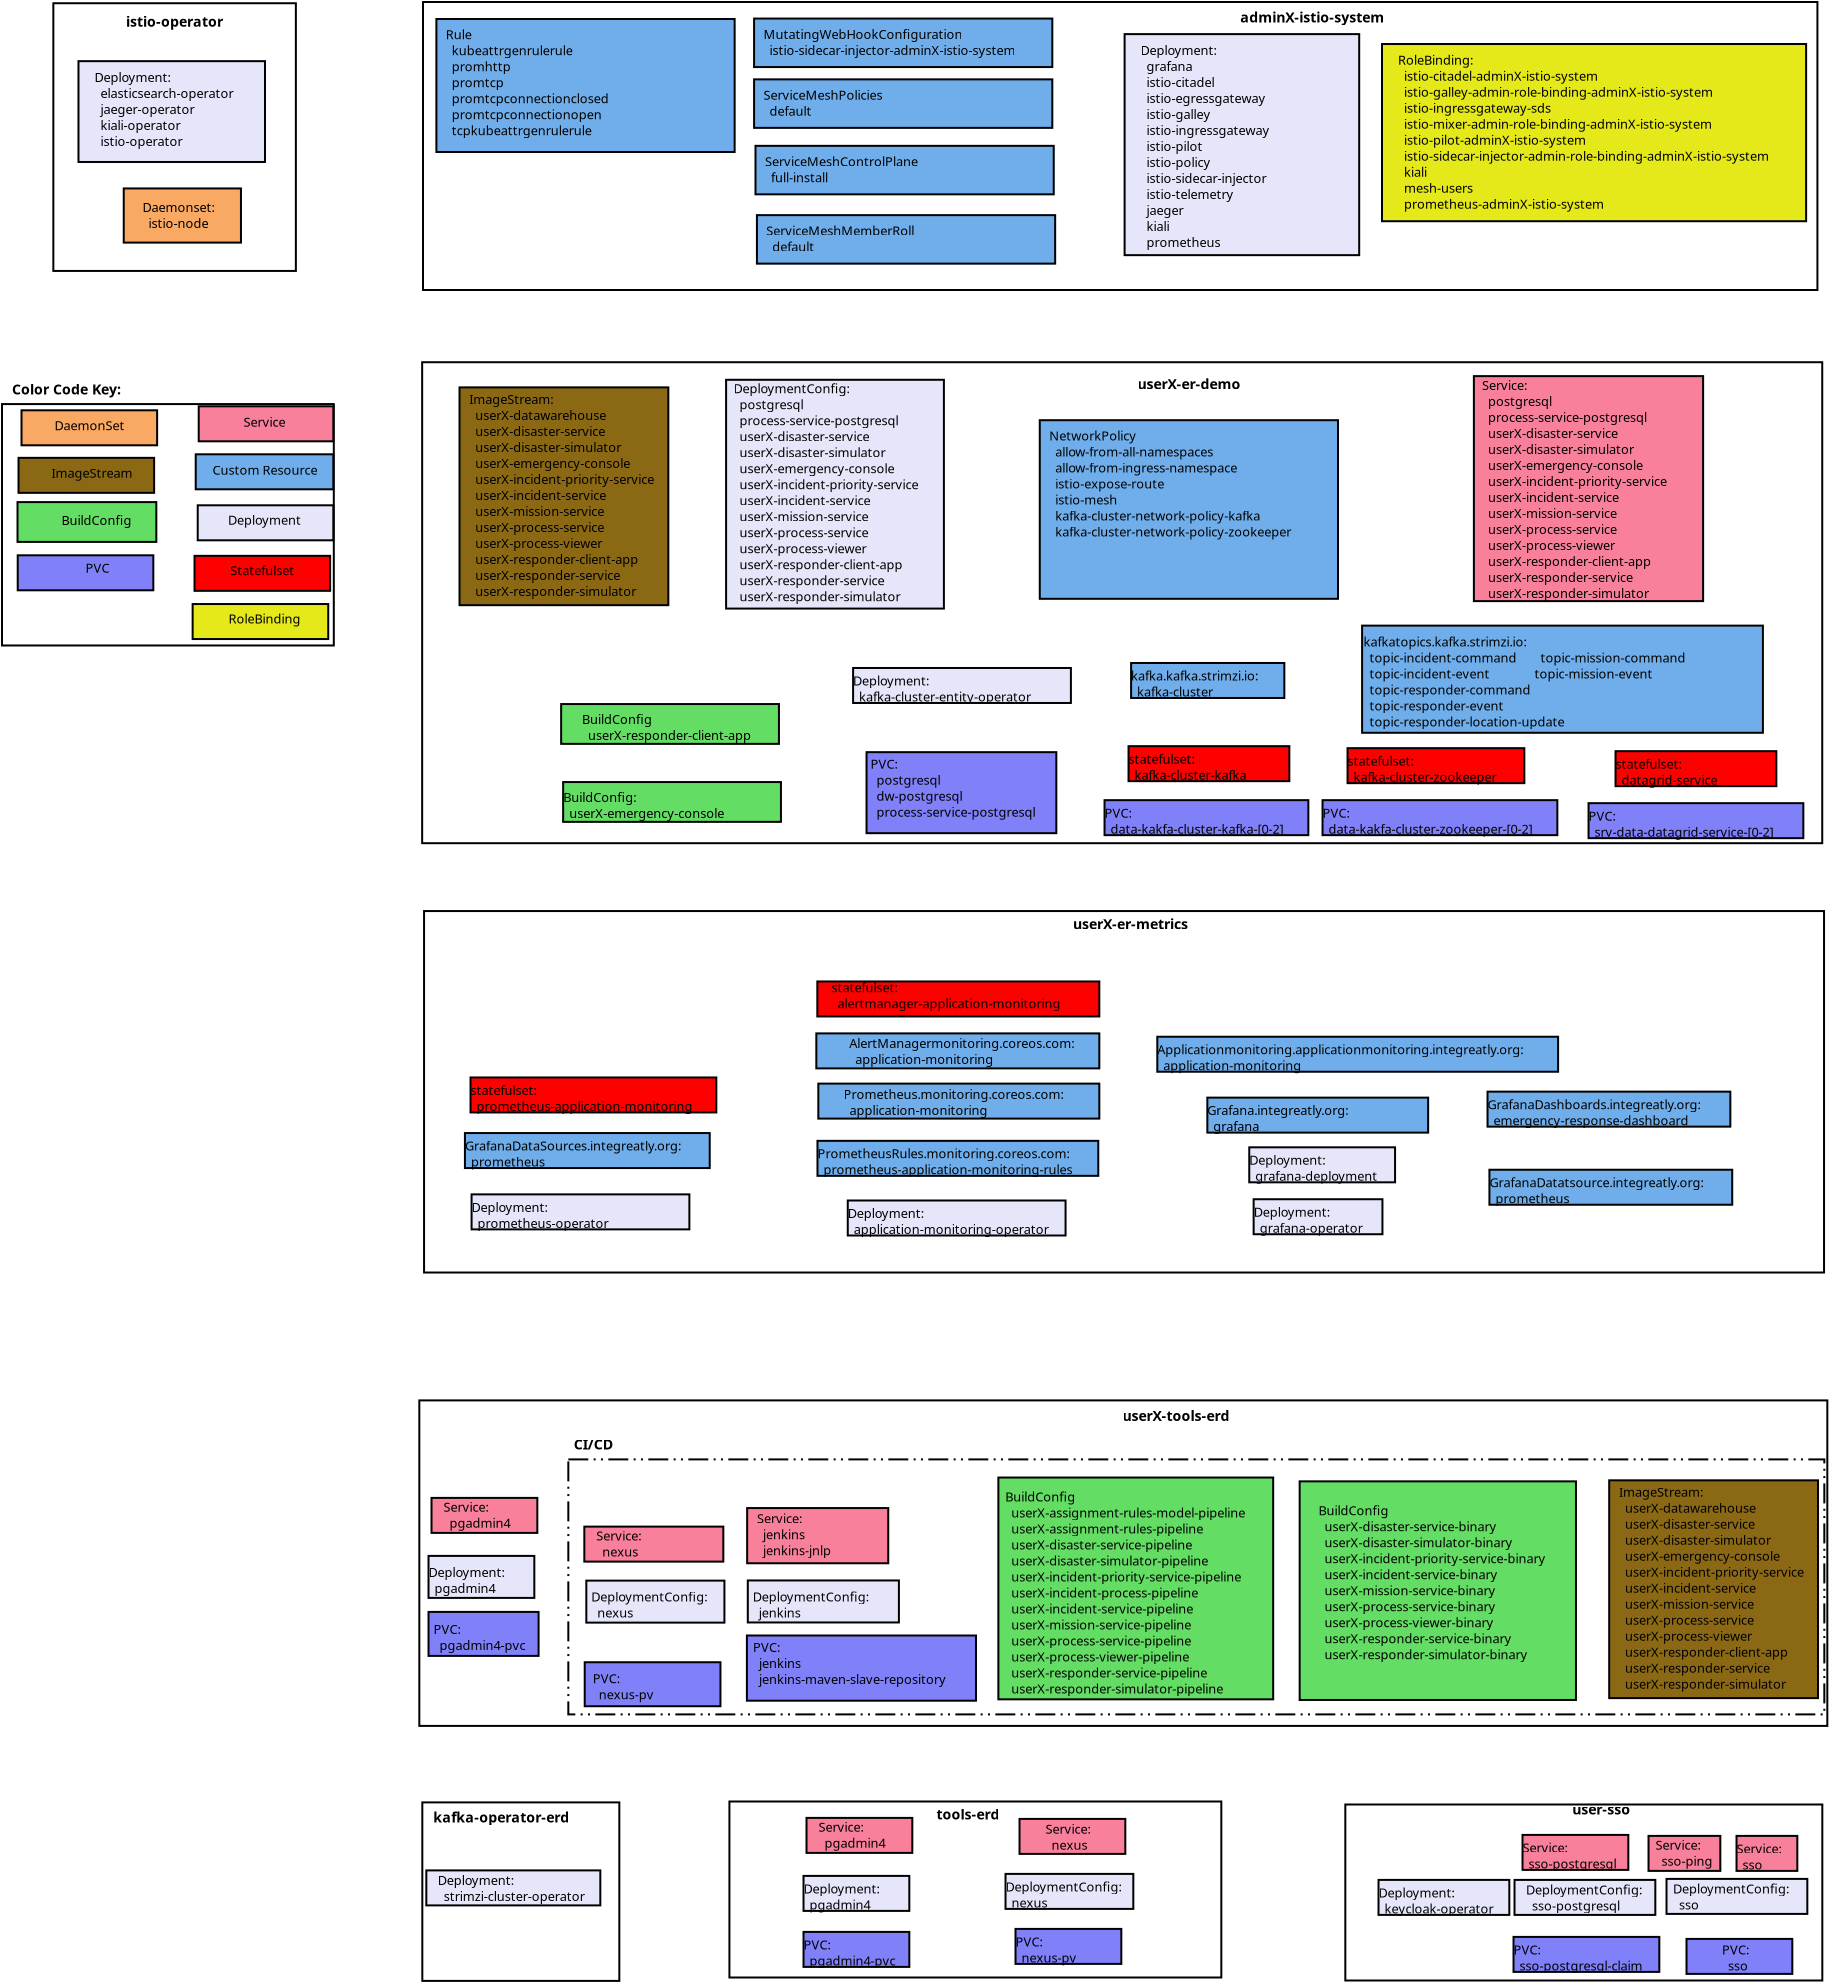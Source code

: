 <?xml version="1.0" encoding="UTF-8"?>
<dia:diagram xmlns:dia="http://www.lysator.liu.se/~alla/dia/">
  <dia:layer name="projects" visible="true">
    <dia:object type="Standard - Box" version="0" id="O0">
      <dia:attribute name="obj_pos">
        <dia:point val="0,24"/>
      </dia:attribute>
      <dia:attribute name="obj_bb">
        <dia:rectangle val="-0.05,23.95;9.9,32.975"/>
      </dia:attribute>
      <dia:attribute name="elem_corner">
        <dia:point val="0,24"/>
      </dia:attribute>
      <dia:attribute name="elem_width">
        <dia:real val="9.85"/>
      </dia:attribute>
      <dia:attribute name="elem_height">
        <dia:real val="8.925"/>
      </dia:attribute>
      <dia:attribute name="border_width">
        <dia:real val="0.1"/>
      </dia:attribute>
      <dia:attribute name="show_background">
        <dia:boolean val="false"/>
      </dia:attribute>
    </dia:object>
    <dia:object type="Standard - Text" version="1" id="O1">
      <dia:attribute name="obj_pos">
        <dia:point val="0.55,25"/>
      </dia:attribute>
      <dia:attribute name="obj_bb">
        <dia:rectangle val="0.55,24.345;8.123,25.166"/>
      </dia:attribute>
      <dia:attribute name="text">
        <dia:composite type="text">
          <dia:attribute name="string">
            <dia:string>#kafka-operator-erd#</dia:string>
          </dia:attribute>
          <dia:attribute name="font">
            <dia:font family="sans" style="80" name="Helvetica-Bold"/>
          </dia:attribute>
          <dia:attribute name="height">
            <dia:real val="0.882"/>
          </dia:attribute>
          <dia:attribute name="pos">
            <dia:point val="0.55,25"/>
          </dia:attribute>
          <dia:attribute name="color">
            <dia:color val="#000000"/>
          </dia:attribute>
          <dia:attribute name="alignment">
            <dia:enum val="0"/>
          </dia:attribute>
        </dia:composite>
      </dia:attribute>
      <dia:attribute name="valign">
        <dia:enum val="3"/>
      </dia:attribute>
    </dia:object>
    <dia:object type="Standard - Box" version="0" id="O2">
      <dia:attribute name="obj_pos">
        <dia:point val="15.355,23.955"/>
      </dia:attribute>
      <dia:attribute name="obj_bb">
        <dia:rectangle val="15.305,23.905;40,32.805"/>
      </dia:attribute>
      <dia:attribute name="elem_corner">
        <dia:point val="15.355,23.955"/>
      </dia:attribute>
      <dia:attribute name="elem_width">
        <dia:real val="24.595"/>
      </dia:attribute>
      <dia:attribute name="elem_height">
        <dia:real val="8.8"/>
      </dia:attribute>
      <dia:attribute name="border_width">
        <dia:real val="0.1"/>
      </dia:attribute>
      <dia:attribute name="show_background">
        <dia:boolean val="false"/>
      </dia:attribute>
    </dia:object>
    <dia:object type="Standard - Text" version="1" id="O3">
      <dia:attribute name="obj_pos">
        <dia:point val="25.705,24.855"/>
      </dia:attribute>
      <dia:attribute name="obj_bb">
        <dia:rectangle val="25.705,24.2;29.297,25.021"/>
      </dia:attribute>
      <dia:attribute name="text">
        <dia:composite type="text">
          <dia:attribute name="string">
            <dia:string>#tools-erd#</dia:string>
          </dia:attribute>
          <dia:attribute name="font">
            <dia:font family="sans" style="80" name="Helvetica-Bold"/>
          </dia:attribute>
          <dia:attribute name="height">
            <dia:real val="0.882"/>
          </dia:attribute>
          <dia:attribute name="pos">
            <dia:point val="25.705,24.855"/>
          </dia:attribute>
          <dia:attribute name="color">
            <dia:color val="#000000"/>
          </dia:attribute>
          <dia:attribute name="alignment">
            <dia:enum val="0"/>
          </dia:attribute>
        </dia:composite>
      </dia:attribute>
      <dia:attribute name="valign">
        <dia:enum val="3"/>
      </dia:attribute>
    </dia:object>
    <dia:object type="Standard - Box" version="0" id="O4">
      <dia:attribute name="obj_pos">
        <dia:point val="46.15,24.105"/>
      </dia:attribute>
      <dia:attribute name="obj_bb">
        <dia:rectangle val="46.1,24.055;70.05,32.955"/>
      </dia:attribute>
      <dia:attribute name="elem_corner">
        <dia:point val="46.15,24.105"/>
      </dia:attribute>
      <dia:attribute name="elem_width">
        <dia:real val="23.85"/>
      </dia:attribute>
      <dia:attribute name="elem_height">
        <dia:real val="8.8"/>
      </dia:attribute>
      <dia:attribute name="border_width">
        <dia:real val="0.1"/>
      </dia:attribute>
      <dia:attribute name="show_background">
        <dia:boolean val="false"/>
      </dia:attribute>
    </dia:object>
    <dia:object type="Standard - Text" version="1" id="O5">
      <dia:attribute name="obj_pos">
        <dia:point val="57.5,24.605"/>
      </dia:attribute>
      <dia:attribute name="obj_bb">
        <dia:rectangle val="57.5,23.95;60.865,24.771"/>
      </dia:attribute>
      <dia:attribute name="text">
        <dia:composite type="text">
          <dia:attribute name="string">
            <dia:string>#user-sso#</dia:string>
          </dia:attribute>
          <dia:attribute name="font">
            <dia:font family="sans" style="80" name="Helvetica-Bold"/>
          </dia:attribute>
          <dia:attribute name="height">
            <dia:real val="0.882"/>
          </dia:attribute>
          <dia:attribute name="pos">
            <dia:point val="57.5,24.605"/>
          </dia:attribute>
          <dia:attribute name="color">
            <dia:color val="#000000"/>
          </dia:attribute>
          <dia:attribute name="alignment">
            <dia:enum val="0"/>
          </dia:attribute>
        </dia:composite>
      </dia:attribute>
      <dia:attribute name="valign">
        <dia:enum val="3"/>
      </dia:attribute>
    </dia:object>
    <dia:object type="Standard - Box" version="0" id="O6">
      <dia:attribute name="obj_pos">
        <dia:point val="-0.15,3.9"/>
      </dia:attribute>
      <dia:attribute name="obj_bb">
        <dia:rectangle val="-0.2,3.85;70.3,20.225"/>
      </dia:attribute>
      <dia:attribute name="elem_corner">
        <dia:point val="-0.15,3.9"/>
      </dia:attribute>
      <dia:attribute name="elem_width">
        <dia:real val="70.4"/>
      </dia:attribute>
      <dia:attribute name="elem_height">
        <dia:real val="16.275"/>
      </dia:attribute>
      <dia:attribute name="border_width">
        <dia:real val="0.1"/>
      </dia:attribute>
      <dia:attribute name="show_background">
        <dia:boolean val="false"/>
      </dia:attribute>
    </dia:object>
    <dia:object type="Standard - Text" version="1" id="O7">
      <dia:attribute name="obj_pos">
        <dia:point val="35.01,4.93"/>
      </dia:attribute>
      <dia:attribute name="obj_bb">
        <dia:rectangle val="35.01,4.275;41.13,5.096"/>
      </dia:attribute>
      <dia:attribute name="text">
        <dia:composite type="text">
          <dia:attribute name="string">
            <dia:string>#userX-tools-erd#</dia:string>
          </dia:attribute>
          <dia:attribute name="font">
            <dia:font family="sans" style="80" name="Helvetica-Bold"/>
          </dia:attribute>
          <dia:attribute name="height">
            <dia:real val="0.882"/>
          </dia:attribute>
          <dia:attribute name="pos">
            <dia:point val="35.01,4.93"/>
          </dia:attribute>
          <dia:attribute name="color">
            <dia:color val="#000000"/>
          </dia:attribute>
          <dia:attribute name="alignment">
            <dia:enum val="0"/>
          </dia:attribute>
        </dia:composite>
      </dia:attribute>
      <dia:attribute name="valign">
        <dia:enum val="3"/>
      </dia:attribute>
    </dia:object>
    <dia:object type="Standard - Box" version="0" id="O8">
      <dia:attribute name="obj_pos">
        <dia:point val="0.087,-20.567"/>
      </dia:attribute>
      <dia:attribute name="obj_bb">
        <dia:rectangle val="0.037,-20.617;70.135,-2.444"/>
      </dia:attribute>
      <dia:attribute name="elem_corner">
        <dia:point val="0.087,-20.567"/>
      </dia:attribute>
      <dia:attribute name="elem_width">
        <dia:real val="69.999"/>
      </dia:attribute>
      <dia:attribute name="elem_height">
        <dia:real val="18.073"/>
      </dia:attribute>
      <dia:attribute name="border_width">
        <dia:real val="0.1"/>
      </dia:attribute>
      <dia:attribute name="show_background">
        <dia:boolean val="false"/>
      </dia:attribute>
    </dia:object>
    <dia:object type="Standard - Text" version="1" id="O9">
      <dia:attribute name="obj_pos">
        <dia:point val="32.53,-19.656"/>
      </dia:attribute>
      <dia:attribute name="obj_bb">
        <dia:rectangle val="32.53,-20.311;39.152,-19.489"/>
      </dia:attribute>
      <dia:attribute name="text">
        <dia:composite type="text">
          <dia:attribute name="string">
            <dia:string>#userX-er-metrics#</dia:string>
          </dia:attribute>
          <dia:attribute name="font">
            <dia:font family="sans" style="80" name="Helvetica-Bold"/>
          </dia:attribute>
          <dia:attribute name="height">
            <dia:real val="0.882"/>
          </dia:attribute>
          <dia:attribute name="pos">
            <dia:point val="32.53,-19.656"/>
          </dia:attribute>
          <dia:attribute name="color">
            <dia:color val="#000000"/>
          </dia:attribute>
          <dia:attribute name="alignment">
            <dia:enum val="0"/>
          </dia:attribute>
        </dia:composite>
      </dia:attribute>
      <dia:attribute name="valign">
        <dia:enum val="3"/>
      </dia:attribute>
    </dia:object>
    <dia:object type="Standard - Box" version="0" id="O10">
      <dia:attribute name="obj_pos">
        <dia:point val="-0.008,-48.009"/>
      </dia:attribute>
      <dia:attribute name="obj_bb">
        <dia:rectangle val="-0.058,-48.059;70.045,-23.91"/>
      </dia:attribute>
      <dia:attribute name="elem_corner">
        <dia:point val="-0.008,-48.009"/>
      </dia:attribute>
      <dia:attribute name="elem_width">
        <dia:real val="70.004"/>
      </dia:attribute>
      <dia:attribute name="elem_height">
        <dia:real val="24.049"/>
      </dia:attribute>
      <dia:attribute name="border_width">
        <dia:real val="0.1"/>
      </dia:attribute>
      <dia:attribute name="show_background">
        <dia:boolean val="false"/>
      </dia:attribute>
    </dia:object>
    <dia:object type="Standard - Text" version="1" id="O11">
      <dia:attribute name="obj_pos">
        <dia:point val="35.761,-46.663"/>
      </dia:attribute>
      <dia:attribute name="obj_bb">
        <dia:rectangle val="35.761,-47.318;41.609,-46.497"/>
      </dia:attribute>
      <dia:attribute name="text">
        <dia:composite type="text">
          <dia:attribute name="string">
            <dia:string>#userX-er-demo#</dia:string>
          </dia:attribute>
          <dia:attribute name="font">
            <dia:font family="sans" style="80" name="Helvetica-Bold"/>
          </dia:attribute>
          <dia:attribute name="height">
            <dia:real val="0.882"/>
          </dia:attribute>
          <dia:attribute name="pos">
            <dia:point val="35.761,-46.663"/>
          </dia:attribute>
          <dia:attribute name="color">
            <dia:color val="#000000"/>
          </dia:attribute>
          <dia:attribute name="alignment">
            <dia:enum val="0"/>
          </dia:attribute>
        </dia:composite>
      </dia:attribute>
      <dia:attribute name="valign">
        <dia:enum val="3"/>
      </dia:attribute>
    </dia:object>
    <dia:object type="Standard - Box" version="0" id="O12">
      <dia:attribute name="obj_pos">
        <dia:point val="-21.016,-45.916"/>
      </dia:attribute>
      <dia:attribute name="obj_bb">
        <dia:rectangle val="-21.066,-45.966;-4.376,-33.797"/>
      </dia:attribute>
      <dia:attribute name="elem_corner">
        <dia:point val="-21.016,-45.916"/>
      </dia:attribute>
      <dia:attribute name="elem_width">
        <dia:real val="16.59"/>
      </dia:attribute>
      <dia:attribute name="elem_height">
        <dia:real val="12.07"/>
      </dia:attribute>
      <dia:attribute name="border_width">
        <dia:real val="0.1"/>
      </dia:attribute>
      <dia:attribute name="show_background">
        <dia:boolean val="false"/>
      </dia:attribute>
    </dia:object>
    <dia:object type="Standard - Text" version="1" id="O13">
      <dia:attribute name="obj_pos">
        <dia:point val="-20.513,-46.393"/>
      </dia:attribute>
      <dia:attribute name="obj_bb">
        <dia:rectangle val="-20.513,-47.048;-14.205,-46.227"/>
      </dia:attribute>
      <dia:attribute name="text">
        <dia:composite type="text">
          <dia:attribute name="string">
            <dia:string>#Color Code Key:#</dia:string>
          </dia:attribute>
          <dia:attribute name="font">
            <dia:font family="sans" style="80" name="Helvetica-Bold"/>
          </dia:attribute>
          <dia:attribute name="height">
            <dia:real val="0.882"/>
          </dia:attribute>
          <dia:attribute name="pos">
            <dia:point val="-20.513,-46.393"/>
          </dia:attribute>
          <dia:attribute name="color">
            <dia:color val="#000000"/>
          </dia:attribute>
          <dia:attribute name="alignment">
            <dia:enum val="0"/>
          </dia:attribute>
        </dia:composite>
      </dia:attribute>
      <dia:attribute name="valign">
        <dia:enum val="3"/>
      </dia:attribute>
    </dia:object>
    <dia:object type="Standard - Box" version="0" id="O14">
      <dia:attribute name="obj_pos">
        <dia:point val="-18.449,-65.958"/>
      </dia:attribute>
      <dia:attribute name="obj_bb">
        <dia:rectangle val="-18.499,-66.008;-6.272,-52.523"/>
      </dia:attribute>
      <dia:attribute name="elem_corner">
        <dia:point val="-18.449,-65.958"/>
      </dia:attribute>
      <dia:attribute name="elem_width">
        <dia:real val="12.126"/>
      </dia:attribute>
      <dia:attribute name="elem_height">
        <dia:real val="13.385"/>
      </dia:attribute>
      <dia:attribute name="border_width">
        <dia:real val="0.1"/>
      </dia:attribute>
      <dia:attribute name="show_background">
        <dia:boolean val="false"/>
      </dia:attribute>
    </dia:object>
    <dia:object type="Standard - Text" version="1" id="O15">
      <dia:attribute name="obj_pos">
        <dia:point val="-14.822,-64.787"/>
      </dia:attribute>
      <dia:attribute name="obj_bb">
        <dia:rectangle val="-14.822,-65.442;-9.342,-64.621"/>
      </dia:attribute>
      <dia:attribute name="text">
        <dia:composite type="text">
          <dia:attribute name="string">
            <dia:string>#istio-operator#</dia:string>
          </dia:attribute>
          <dia:attribute name="font">
            <dia:font family="sans" style="80" name="Helvetica-Bold"/>
          </dia:attribute>
          <dia:attribute name="height">
            <dia:real val="0.882"/>
          </dia:attribute>
          <dia:attribute name="pos">
            <dia:point val="-14.822,-64.787"/>
          </dia:attribute>
          <dia:attribute name="color">
            <dia:color val="#000000"/>
          </dia:attribute>
          <dia:attribute name="alignment">
            <dia:enum val="0"/>
          </dia:attribute>
        </dia:composite>
      </dia:attribute>
      <dia:attribute name="valign">
        <dia:enum val="3"/>
      </dia:attribute>
    </dia:object>
    <dia:object type="Standard - Box" version="0" id="O16">
      <dia:attribute name="obj_pos">
        <dia:point val="0.034,-66.02"/>
      </dia:attribute>
      <dia:attribute name="obj_bb">
        <dia:rectangle val="-0.016,-66.07;69.805,-51.57"/>
      </dia:attribute>
      <dia:attribute name="elem_corner">
        <dia:point val="0.034,-66.02"/>
      </dia:attribute>
      <dia:attribute name="elem_width">
        <dia:real val="69.721"/>
      </dia:attribute>
      <dia:attribute name="elem_height">
        <dia:real val="14.4"/>
      </dia:attribute>
      <dia:attribute name="border_width">
        <dia:real val="0.1"/>
      </dia:attribute>
      <dia:attribute name="show_background">
        <dia:boolean val="false"/>
      </dia:attribute>
    </dia:object>
    <dia:object type="Standard - Text" version="1" id="O17">
      <dia:attribute name="obj_pos">
        <dia:point val="40.896,-64.999"/>
      </dia:attribute>
      <dia:attribute name="obj_bb">
        <dia:rectangle val="40.896,-65.654;49.006,-64.833"/>
      </dia:attribute>
      <dia:attribute name="text">
        <dia:composite type="text">
          <dia:attribute name="string">
            <dia:string>#adminX-istio-system#</dia:string>
          </dia:attribute>
          <dia:attribute name="font">
            <dia:font family="sans" style="80" name="Helvetica-Bold"/>
          </dia:attribute>
          <dia:attribute name="height">
            <dia:real val="0.882"/>
          </dia:attribute>
          <dia:attribute name="pos">
            <dia:point val="40.896,-64.999"/>
          </dia:attribute>
          <dia:attribute name="color">
            <dia:color val="#000000"/>
          </dia:attribute>
          <dia:attribute name="alignment">
            <dia:enum val="0"/>
          </dia:attribute>
        </dia:composite>
      </dia:attribute>
      <dia:attribute name="valign">
        <dia:enum val="3"/>
      </dia:attribute>
    </dia:object>
  </dia:layer>
  <dia:layer name="KEY" visible="true">
    <dia:object type="Standard - Box" version="0" id="O18">
      <dia:attribute name="obj_pos">
        <dia:point val="-11.23,-40.855"/>
      </dia:attribute>
      <dia:attribute name="obj_bb">
        <dia:rectangle val="-11.28,-40.905;-4.4,-39.055"/>
      </dia:attribute>
      <dia:attribute name="elem_corner">
        <dia:point val="-11.23,-40.855"/>
      </dia:attribute>
      <dia:attribute name="elem_width">
        <dia:real val="6.78"/>
      </dia:attribute>
      <dia:attribute name="elem_height">
        <dia:real val="1.75"/>
      </dia:attribute>
      <dia:attribute name="inner_color">
        <dia:color val="#e6e6fa"/>
      </dia:attribute>
      <dia:attribute name="show_background">
        <dia:boolean val="true"/>
      </dia:attribute>
    </dia:object>
    <dia:object type="Standard - Box" version="0" id="O19">
      <dia:attribute name="obj_pos">
        <dia:point val="-20.23,-38.355"/>
      </dia:attribute>
      <dia:attribute name="obj_bb">
        <dia:rectangle val="-20.28,-38.405;-13.4,-36.555"/>
      </dia:attribute>
      <dia:attribute name="elem_corner">
        <dia:point val="-20.23,-38.355"/>
      </dia:attribute>
      <dia:attribute name="elem_width">
        <dia:real val="6.78"/>
      </dia:attribute>
      <dia:attribute name="elem_height">
        <dia:real val="1.75"/>
      </dia:attribute>
      <dia:attribute name="border_width">
        <dia:real val="0.1"/>
      </dia:attribute>
      <dia:attribute name="inner_color">
        <dia:color val="#8080f8"/>
      </dia:attribute>
      <dia:attribute name="show_background">
        <dia:boolean val="true"/>
      </dia:attribute>
    </dia:object>
    <dia:object type="Standard - Box" version="0" id="O20">
      <dia:attribute name="obj_pos">
        <dia:point val="-11.18,-45.805"/>
      </dia:attribute>
      <dia:attribute name="obj_bb">
        <dia:rectangle val="-11.23,-45.855;-4.4,-44.005"/>
      </dia:attribute>
      <dia:attribute name="elem_corner">
        <dia:point val="-11.18,-45.805"/>
      </dia:attribute>
      <dia:attribute name="elem_width">
        <dia:real val="6.73"/>
      </dia:attribute>
      <dia:attribute name="elem_height">
        <dia:real val="1.75"/>
      </dia:attribute>
      <dia:attribute name="border_width">
        <dia:real val="0.1"/>
      </dia:attribute>
      <dia:attribute name="inner_color">
        <dia:color val="#f8809b"/>
      </dia:attribute>
      <dia:attribute name="show_background">
        <dia:boolean val="true"/>
      </dia:attribute>
    </dia:object>
    <dia:object type="Standard - Box" version="0" id="O21">
      <dia:attribute name="obj_pos">
        <dia:point val="-11.33,-43.405"/>
      </dia:attribute>
      <dia:attribute name="obj_bb">
        <dia:rectangle val="-11.38,-43.455;-4.4,-41.605"/>
      </dia:attribute>
      <dia:attribute name="elem_corner">
        <dia:point val="-11.33,-43.405"/>
      </dia:attribute>
      <dia:attribute name="elem_width">
        <dia:real val="6.88"/>
      </dia:attribute>
      <dia:attribute name="elem_height">
        <dia:real val="1.75"/>
      </dia:attribute>
      <dia:attribute name="inner_color">
        <dia:color val="#6faeeb"/>
      </dia:attribute>
      <dia:attribute name="show_background">
        <dia:boolean val="true"/>
      </dia:attribute>
    </dia:object>
    <dia:object type="Standard - Text" version="1" id="O22">
      <dia:attribute name="obj_pos">
        <dia:point val="-10.49,-42.38"/>
      </dia:attribute>
      <dia:attribute name="obj_bb">
        <dia:rectangle val="-10.49,-42.974;-4.9,-42.229"/>
      </dia:attribute>
      <dia:attribute name="text">
        <dia:composite type="text">
          <dia:attribute name="string">
            <dia:string>#Custom Resource#</dia:string>
          </dia:attribute>
          <dia:attribute name="font">
            <dia:font family="sans" style="0" name="Helvetica"/>
          </dia:attribute>
          <dia:attribute name="height">
            <dia:real val="0.8"/>
          </dia:attribute>
          <dia:attribute name="pos">
            <dia:point val="-10.49,-42.38"/>
          </dia:attribute>
          <dia:attribute name="color">
            <dia:color val="#000000"/>
          </dia:attribute>
          <dia:attribute name="alignment">
            <dia:enum val="0"/>
          </dia:attribute>
        </dia:composite>
      </dia:attribute>
      <dia:attribute name="valign">
        <dia:enum val="3"/>
      </dia:attribute>
    </dia:object>
    <dia:object type="Standard - Text" version="1" id="O23">
      <dia:attribute name="obj_pos">
        <dia:point val="-9.715,-39.88"/>
      </dia:attribute>
      <dia:attribute name="obj_bb">
        <dia:rectangle val="-9.715,-40.474;-5.798,-39.729"/>
      </dia:attribute>
      <dia:attribute name="text">
        <dia:composite type="text">
          <dia:attribute name="string">
            <dia:string>#Deployment#</dia:string>
          </dia:attribute>
          <dia:attribute name="font">
            <dia:font family="sans" style="0" name="Helvetica"/>
          </dia:attribute>
          <dia:attribute name="height">
            <dia:real val="0.8"/>
          </dia:attribute>
          <dia:attribute name="pos">
            <dia:point val="-9.715,-39.88"/>
          </dia:attribute>
          <dia:attribute name="color">
            <dia:color val="#000000"/>
          </dia:attribute>
          <dia:attribute name="alignment">
            <dia:enum val="0"/>
          </dia:attribute>
        </dia:composite>
      </dia:attribute>
      <dia:attribute name="valign">
        <dia:enum val="3"/>
      </dia:attribute>
    </dia:object>
    <dia:object type="Standard - Text" version="1" id="O24">
      <dia:attribute name="obj_pos">
        <dia:point val="-16.84,-37.48"/>
      </dia:attribute>
      <dia:attribute name="obj_bb">
        <dia:rectangle val="-16.84,-38.074;-15.57,-37.329"/>
      </dia:attribute>
      <dia:attribute name="text">
        <dia:composite type="text">
          <dia:attribute name="string">
            <dia:string>#PVC#</dia:string>
          </dia:attribute>
          <dia:attribute name="font">
            <dia:font family="sans" style="0" name="Helvetica"/>
          </dia:attribute>
          <dia:attribute name="height">
            <dia:real val="0.8"/>
          </dia:attribute>
          <dia:attribute name="pos">
            <dia:point val="-16.84,-37.48"/>
          </dia:attribute>
          <dia:attribute name="color">
            <dia:color val="#000000"/>
          </dia:attribute>
          <dia:attribute name="alignment">
            <dia:enum val="0"/>
          </dia:attribute>
        </dia:composite>
      </dia:attribute>
      <dia:attribute name="valign">
        <dia:enum val="3"/>
      </dia:attribute>
      <dia:connections>
        <dia:connection handle="0" to="O19" connection="8"/>
      </dia:connections>
    </dia:object>
    <dia:object type="Standard - Box" version="0" id="O25">
      <dia:attribute name="obj_pos">
        <dia:point val="-20.24,-41.015"/>
      </dia:attribute>
      <dia:attribute name="obj_bb">
        <dia:rectangle val="-20.29,-41.065;-13.25,-38.975"/>
      </dia:attribute>
      <dia:attribute name="elem_corner">
        <dia:point val="-20.24,-41.015"/>
      </dia:attribute>
      <dia:attribute name="elem_width">
        <dia:real val="6.94"/>
      </dia:attribute>
      <dia:attribute name="elem_height">
        <dia:real val="1.99"/>
      </dia:attribute>
      <dia:attribute name="border_width">
        <dia:real val="0.1"/>
      </dia:attribute>
      <dia:attribute name="inner_color">
        <dia:color val="#63dd63"/>
      </dia:attribute>
      <dia:attribute name="show_background">
        <dia:boolean val="true"/>
      </dia:attribute>
    </dia:object>
    <dia:object type="Standard - Text" version="1" id="O26">
      <dia:attribute name="obj_pos">
        <dia:point val="-18.045,-39.87"/>
      </dia:attribute>
      <dia:attribute name="obj_bb">
        <dia:rectangle val="-18.045,-40.464;-14.383,-39.719"/>
      </dia:attribute>
      <dia:attribute name="text">
        <dia:composite type="text">
          <dia:attribute name="string">
            <dia:string>#BuildConfig#</dia:string>
          </dia:attribute>
          <dia:attribute name="font">
            <dia:font family="sans" style="0" name="Helvetica"/>
          </dia:attribute>
          <dia:attribute name="height">
            <dia:real val="0.8"/>
          </dia:attribute>
          <dia:attribute name="pos">
            <dia:point val="-18.045,-39.87"/>
          </dia:attribute>
          <dia:attribute name="color">
            <dia:color val="#000000"/>
          </dia:attribute>
          <dia:attribute name="alignment">
            <dia:enum val="0"/>
          </dia:attribute>
        </dia:composite>
      </dia:attribute>
      <dia:attribute name="valign">
        <dia:enum val="3"/>
      </dia:attribute>
    </dia:object>
    <dia:object type="Standard - Box" version="0" id="O27">
      <dia:attribute name="obj_pos">
        <dia:point val="-20.19,-43.228"/>
      </dia:attribute>
      <dia:attribute name="obj_bb">
        <dia:rectangle val="-20.24,-43.278;-13.36,-41.428"/>
      </dia:attribute>
      <dia:attribute name="elem_corner">
        <dia:point val="-20.19,-43.228"/>
      </dia:attribute>
      <dia:attribute name="elem_width">
        <dia:real val="6.78"/>
      </dia:attribute>
      <dia:attribute name="elem_height">
        <dia:real val="1.75"/>
      </dia:attribute>
      <dia:attribute name="border_width">
        <dia:real val="0.1"/>
      </dia:attribute>
      <dia:attribute name="inner_color">
        <dia:color val="#8b6914"/>
      </dia:attribute>
      <dia:attribute name="show_background">
        <dia:boolean val="true"/>
      </dia:attribute>
    </dia:object>
    <dia:object type="Standard - Text" version="1" id="O28">
      <dia:attribute name="obj_pos">
        <dia:point val="-18.54,-42.234"/>
      </dia:attribute>
      <dia:attribute name="obj_bb">
        <dia:rectangle val="-18.54,-42.828;-14.215,-42.083"/>
      </dia:attribute>
      <dia:attribute name="text">
        <dia:composite type="text">
          <dia:attribute name="string">
            <dia:string>#ImageStream#</dia:string>
          </dia:attribute>
          <dia:attribute name="font">
            <dia:font family="sans" style="0" name="Helvetica"/>
          </dia:attribute>
          <dia:attribute name="height">
            <dia:real val="0.8"/>
          </dia:attribute>
          <dia:attribute name="pos">
            <dia:point val="-18.54,-42.234"/>
          </dia:attribute>
          <dia:attribute name="color">
            <dia:color val="#000000"/>
          </dia:attribute>
          <dia:attribute name="alignment">
            <dia:enum val="0"/>
          </dia:attribute>
        </dia:composite>
      </dia:attribute>
      <dia:attribute name="valign">
        <dia:enum val="3"/>
      </dia:attribute>
    </dia:object>
    <dia:object type="Standard - Box" version="0" id="O29">
      <dia:attribute name="obj_pos">
        <dia:point val="-11.39,-38.328"/>
      </dia:attribute>
      <dia:attribute name="obj_bb">
        <dia:rectangle val="-11.44,-38.378;-4.56,-36.528"/>
      </dia:attribute>
      <dia:attribute name="elem_corner">
        <dia:point val="-11.39,-38.328"/>
      </dia:attribute>
      <dia:attribute name="elem_width">
        <dia:real val="6.78"/>
      </dia:attribute>
      <dia:attribute name="elem_height">
        <dia:real val="1.75"/>
      </dia:attribute>
      <dia:attribute name="border_width">
        <dia:real val="0.1"/>
      </dia:attribute>
      <dia:attribute name="inner_color">
        <dia:color val="#ff0000"/>
      </dia:attribute>
      <dia:attribute name="show_background">
        <dia:boolean val="true"/>
      </dia:attribute>
    </dia:object>
    <dia:object type="Standard - Text" version="1" id="O30">
      <dia:attribute name="obj_pos">
        <dia:point val="-9.6,-37.353"/>
      </dia:attribute>
      <dia:attribute name="obj_bb">
        <dia:rectangle val="-9.6,-37.947;-6.12,-37.202"/>
      </dia:attribute>
      <dia:attribute name="text">
        <dia:composite type="text">
          <dia:attribute name="string">
            <dia:string>#Statefulset#</dia:string>
          </dia:attribute>
          <dia:attribute name="font">
            <dia:font family="sans" style="0" name="Helvetica"/>
          </dia:attribute>
          <dia:attribute name="height">
            <dia:real val="0.8"/>
          </dia:attribute>
          <dia:attribute name="pos">
            <dia:point val="-9.6,-37.353"/>
          </dia:attribute>
          <dia:attribute name="color">
            <dia:color val="#000000"/>
          </dia:attribute>
          <dia:attribute name="alignment">
            <dia:enum val="0"/>
          </dia:attribute>
        </dia:composite>
      </dia:attribute>
      <dia:attribute name="valign">
        <dia:enum val="3"/>
      </dia:attribute>
    </dia:object>
    <dia:object type="Standard - Text" version="1" id="O31">
      <dia:attribute name="obj_pos">
        <dia:point val="-8.94,-44.784"/>
      </dia:attribute>
      <dia:attribute name="obj_bb">
        <dia:rectangle val="-8.94,-45.378;-6.57,-44.633"/>
      </dia:attribute>
      <dia:attribute name="text">
        <dia:composite type="text">
          <dia:attribute name="string">
            <dia:string>#Service#</dia:string>
          </dia:attribute>
          <dia:attribute name="font">
            <dia:font family="sans" style="0" name="Helvetica"/>
          </dia:attribute>
          <dia:attribute name="height">
            <dia:real val="0.8"/>
          </dia:attribute>
          <dia:attribute name="pos">
            <dia:point val="-8.94,-44.784"/>
          </dia:attribute>
          <dia:attribute name="color">
            <dia:color val="#000000"/>
          </dia:attribute>
          <dia:attribute name="alignment">
            <dia:enum val="0"/>
          </dia:attribute>
        </dia:composite>
      </dia:attribute>
      <dia:attribute name="valign">
        <dia:enum val="3"/>
      </dia:attribute>
    </dia:object>
    <dia:object type="Standard - Box" version="0" id="O32">
      <dia:attribute name="obj_pos">
        <dia:point val="-20.04,-45.605"/>
      </dia:attribute>
      <dia:attribute name="obj_bb">
        <dia:rectangle val="-20.09,-45.655;-13.21,-43.805"/>
      </dia:attribute>
      <dia:attribute name="elem_corner">
        <dia:point val="-20.04,-45.605"/>
      </dia:attribute>
      <dia:attribute name="elem_width">
        <dia:real val="6.78"/>
      </dia:attribute>
      <dia:attribute name="elem_height">
        <dia:real val="1.75"/>
      </dia:attribute>
      <dia:attribute name="border_width">
        <dia:real val="0.1"/>
      </dia:attribute>
      <dia:attribute name="inner_color">
        <dia:color val="#faa964"/>
      </dia:attribute>
      <dia:attribute name="show_background">
        <dia:boolean val="true"/>
      </dia:attribute>
    </dia:object>
    <dia:object type="Standard - Text" version="1" id="O33">
      <dia:attribute name="obj_pos">
        <dia:point val="-18.39,-44.611"/>
      </dia:attribute>
      <dia:attribute name="obj_bb">
        <dia:rectangle val="-18.39,-45.205;-14.638,-44.46"/>
      </dia:attribute>
      <dia:attribute name="text">
        <dia:composite type="text">
          <dia:attribute name="string">
            <dia:string>#DaemonSet#</dia:string>
          </dia:attribute>
          <dia:attribute name="font">
            <dia:font family="sans" style="0" name="Helvetica"/>
          </dia:attribute>
          <dia:attribute name="height">
            <dia:real val="0.8"/>
          </dia:attribute>
          <dia:attribute name="pos">
            <dia:point val="-18.39,-44.611"/>
          </dia:attribute>
          <dia:attribute name="color">
            <dia:color val="#000000"/>
          </dia:attribute>
          <dia:attribute name="alignment">
            <dia:enum val="0"/>
          </dia:attribute>
        </dia:composite>
      </dia:attribute>
      <dia:attribute name="valign">
        <dia:enum val="3"/>
      </dia:attribute>
    </dia:object>
    <dia:object type="Standard - Box" version="0" id="O34">
      <dia:attribute name="obj_pos">
        <dia:point val="-11.484,-35.918"/>
      </dia:attribute>
      <dia:attribute name="obj_bb">
        <dia:rectangle val="-11.534,-35.968;-4.654,-34.118"/>
      </dia:attribute>
      <dia:attribute name="elem_corner">
        <dia:point val="-11.484,-35.918"/>
      </dia:attribute>
      <dia:attribute name="elem_width">
        <dia:real val="6.78"/>
      </dia:attribute>
      <dia:attribute name="elem_height">
        <dia:real val="1.75"/>
      </dia:attribute>
      <dia:attribute name="border_width">
        <dia:real val="0.1"/>
      </dia:attribute>
      <dia:attribute name="inner_color">
        <dia:color val="#e6e919"/>
      </dia:attribute>
      <dia:attribute name="show_background">
        <dia:boolean val="true"/>
      </dia:attribute>
    </dia:object>
    <dia:object type="Standard - Text" version="1" id="O35">
      <dia:attribute name="obj_pos">
        <dia:point val="-9.694,-34.943"/>
      </dia:attribute>
      <dia:attribute name="obj_bb">
        <dia:rectangle val="-9.694,-35.537;-5.894,-34.792"/>
      </dia:attribute>
      <dia:attribute name="text">
        <dia:composite type="text">
          <dia:attribute name="string">
            <dia:string>#RoleBinding#</dia:string>
          </dia:attribute>
          <dia:attribute name="font">
            <dia:font family="sans" style="0" name="Helvetica"/>
          </dia:attribute>
          <dia:attribute name="height">
            <dia:real val="0.8"/>
          </dia:attribute>
          <dia:attribute name="pos">
            <dia:point val="-9.694,-34.943"/>
          </dia:attribute>
          <dia:attribute name="color">
            <dia:color val="#000000"/>
          </dia:attribute>
          <dia:attribute name="alignment">
            <dia:enum val="0"/>
          </dia:attribute>
        </dia:composite>
      </dia:attribute>
      <dia:attribute name="valign">
        <dia:enum val="3"/>
      </dia:attribute>
    </dia:object>
  </dia:layer>
  <dia:layer name="kafka-operator-erd" visible="true">
    <dia:object type="Standard - Box" version="0" id="O36">
      <dia:attribute name="obj_pos">
        <dia:point val="0.2,27.4"/>
      </dia:attribute>
      <dia:attribute name="obj_bb">
        <dia:rectangle val="0.15,27.35;8.95,29.2"/>
      </dia:attribute>
      <dia:attribute name="elem_corner">
        <dia:point val="0.2,27.4"/>
      </dia:attribute>
      <dia:attribute name="elem_width">
        <dia:real val="8.7"/>
      </dia:attribute>
      <dia:attribute name="elem_height">
        <dia:real val="1.75"/>
      </dia:attribute>
      <dia:attribute name="inner_color">
        <dia:color val="#e6e6fa"/>
      </dia:attribute>
      <dia:attribute name="show_background">
        <dia:boolean val="true"/>
      </dia:attribute>
    </dia:object>
    <dia:object type="Standard - Text" version="1" id="O37">
      <dia:attribute name="obj_pos">
        <dia:point val="0.775,28.125"/>
      </dia:attribute>
      <dia:attribute name="obj_bb">
        <dia:rectangle val="0.775,27.531;8.7,29.076"/>
      </dia:attribute>
      <dia:attribute name="text">
        <dia:composite type="text">
          <dia:attribute name="string">
            <dia:string>#Deployment:
  strimzi-cluster-operator#</dia:string>
          </dia:attribute>
          <dia:attribute name="font">
            <dia:font family="sans" style="0" name="Helvetica"/>
          </dia:attribute>
          <dia:attribute name="height">
            <dia:real val="0.8"/>
          </dia:attribute>
          <dia:attribute name="pos">
            <dia:point val="0.775,28.125"/>
          </dia:attribute>
          <dia:attribute name="color">
            <dia:color val="#000000"/>
          </dia:attribute>
          <dia:attribute name="alignment">
            <dia:enum val="0"/>
          </dia:attribute>
        </dia:composite>
      </dia:attribute>
      <dia:attribute name="valign">
        <dia:enum val="3"/>
      </dia:attribute>
    </dia:object>
  </dia:layer>
  <dia:layer name="tools-erd" visible="true">
    <dia:object type="Standard - Box" version="0" id="O38">
      <dia:attribute name="obj_pos">
        <dia:point val="19.06,27.675"/>
      </dia:attribute>
      <dia:attribute name="obj_bb">
        <dia:rectangle val="19.01,27.625;24.4,29.475"/>
      </dia:attribute>
      <dia:attribute name="elem_corner">
        <dia:point val="19.06,27.675"/>
      </dia:attribute>
      <dia:attribute name="elem_width">
        <dia:real val="5.29"/>
      </dia:attribute>
      <dia:attribute name="elem_height">
        <dia:real val="1.75"/>
      </dia:attribute>
      <dia:attribute name="inner_color">
        <dia:color val="#e6e6fa"/>
      </dia:attribute>
      <dia:attribute name="show_background">
        <dia:boolean val="true"/>
      </dia:attribute>
    </dia:object>
    <dia:object type="Standard - Text" version="1" id="O39">
      <dia:attribute name="obj_pos">
        <dia:point val="19.06,28.55"/>
      </dia:attribute>
      <dia:attribute name="obj_bb">
        <dia:rectangle val="19.06,27.956;23.192,29.501"/>
      </dia:attribute>
      <dia:attribute name="text">
        <dia:composite type="text">
          <dia:attribute name="string">
            <dia:string>#Deployment:
  pgadmin4#</dia:string>
          </dia:attribute>
          <dia:attribute name="font">
            <dia:font family="sans" style="0" name="Helvetica"/>
          </dia:attribute>
          <dia:attribute name="height">
            <dia:real val="0.8"/>
          </dia:attribute>
          <dia:attribute name="pos">
            <dia:point val="19.06,28.55"/>
          </dia:attribute>
          <dia:attribute name="color">
            <dia:color val="#000000"/>
          </dia:attribute>
          <dia:attribute name="alignment">
            <dia:enum val="0"/>
          </dia:attribute>
        </dia:composite>
      </dia:attribute>
      <dia:attribute name="valign">
        <dia:enum val="3"/>
      </dia:attribute>
      <dia:connections>
        <dia:connection handle="0" to="O38" connection="3"/>
      </dia:connections>
    </dia:object>
    <dia:object type="Standard - Box" version="0" id="O40">
      <dia:attribute name="obj_pos">
        <dia:point val="29.16,27.575"/>
      </dia:attribute>
      <dia:attribute name="obj_bb">
        <dia:rectangle val="29.11,27.525;35.6,29.375"/>
      </dia:attribute>
      <dia:attribute name="elem_corner">
        <dia:point val="29.16,27.575"/>
      </dia:attribute>
      <dia:attribute name="elem_width">
        <dia:real val="6.39"/>
      </dia:attribute>
      <dia:attribute name="elem_height">
        <dia:real val="1.75"/>
      </dia:attribute>
      <dia:attribute name="inner_color">
        <dia:color val="#e6e6fa"/>
      </dia:attribute>
      <dia:attribute name="show_background">
        <dia:boolean val="true"/>
      </dia:attribute>
    </dia:object>
    <dia:object type="Standard - Text" version="1" id="O41">
      <dia:attribute name="obj_pos">
        <dia:point val="29.16,28.45"/>
      </dia:attribute>
      <dia:attribute name="obj_bb">
        <dia:rectangle val="29.16,27.856;35.347,29.401"/>
      </dia:attribute>
      <dia:attribute name="text">
        <dia:composite type="text">
          <dia:attribute name="string">
            <dia:string>#DeploymentConfig:
  nexus#</dia:string>
          </dia:attribute>
          <dia:attribute name="font">
            <dia:font family="sans" style="0" name="Helvetica"/>
          </dia:attribute>
          <dia:attribute name="height">
            <dia:real val="0.8"/>
          </dia:attribute>
          <dia:attribute name="pos">
            <dia:point val="29.16,28.45"/>
          </dia:attribute>
          <dia:attribute name="color">
            <dia:color val="#000000"/>
          </dia:attribute>
          <dia:attribute name="alignment">
            <dia:enum val="0"/>
          </dia:attribute>
        </dia:composite>
      </dia:attribute>
      <dia:attribute name="valign">
        <dia:enum val="3"/>
      </dia:attribute>
      <dia:connections>
        <dia:connection handle="0" to="O40" connection="3"/>
      </dia:connections>
    </dia:object>
    <dia:object type="Standard - Box" version="0" id="O42">
      <dia:attribute name="obj_pos">
        <dia:point val="19.06,30.475"/>
      </dia:attribute>
      <dia:attribute name="obj_bb">
        <dia:rectangle val="19.01,30.425;24.4,32.275"/>
      </dia:attribute>
      <dia:attribute name="elem_corner">
        <dia:point val="19.06,30.475"/>
      </dia:attribute>
      <dia:attribute name="elem_width">
        <dia:real val="5.29"/>
      </dia:attribute>
      <dia:attribute name="elem_height">
        <dia:real val="1.75"/>
      </dia:attribute>
      <dia:attribute name="border_width">
        <dia:real val="0.1"/>
      </dia:attribute>
      <dia:attribute name="inner_color">
        <dia:color val="#8080f8"/>
      </dia:attribute>
      <dia:attribute name="show_background">
        <dia:boolean val="true"/>
      </dia:attribute>
    </dia:object>
    <dia:object type="Standard - Text" version="1" id="O43">
      <dia:attribute name="obj_pos">
        <dia:point val="19.06,31.35"/>
      </dia:attribute>
      <dia:attribute name="obj_bb">
        <dia:rectangle val="19.06,30.756;24.062,32.301"/>
      </dia:attribute>
      <dia:attribute name="text">
        <dia:composite type="text">
          <dia:attribute name="string">
            <dia:string>#PVC:
  pgadmin4-pvc#</dia:string>
          </dia:attribute>
          <dia:attribute name="font">
            <dia:font family="sans" style="0" name="Helvetica"/>
          </dia:attribute>
          <dia:attribute name="height">
            <dia:real val="0.8"/>
          </dia:attribute>
          <dia:attribute name="pos">
            <dia:point val="19.06,31.35"/>
          </dia:attribute>
          <dia:attribute name="color">
            <dia:color val="#000000"/>
          </dia:attribute>
          <dia:attribute name="alignment">
            <dia:enum val="0"/>
          </dia:attribute>
        </dia:composite>
      </dia:attribute>
      <dia:attribute name="valign">
        <dia:enum val="3"/>
      </dia:attribute>
      <dia:connections>
        <dia:connection handle="0" to="O42" connection="3"/>
      </dia:connections>
    </dia:object>
    <dia:object type="Standard - Box" version="0" id="O44">
      <dia:attribute name="obj_pos">
        <dia:point val="29.66,30.325"/>
      </dia:attribute>
      <dia:attribute name="obj_bb">
        <dia:rectangle val="29.61,30.275;35,32.125"/>
      </dia:attribute>
      <dia:attribute name="elem_corner">
        <dia:point val="29.66,30.325"/>
      </dia:attribute>
      <dia:attribute name="elem_width">
        <dia:real val="5.29"/>
      </dia:attribute>
      <dia:attribute name="elem_height">
        <dia:real val="1.75"/>
      </dia:attribute>
      <dia:attribute name="border_width">
        <dia:real val="0.1"/>
      </dia:attribute>
      <dia:attribute name="inner_color">
        <dia:color val="#8080f8"/>
      </dia:attribute>
      <dia:attribute name="show_background">
        <dia:boolean val="true"/>
      </dia:attribute>
    </dia:object>
    <dia:object type="Standard - Text" version="1" id="O45">
      <dia:attribute name="obj_pos">
        <dia:point val="29.66,31.2"/>
      </dia:attribute>
      <dia:attribute name="obj_bb">
        <dia:rectangle val="29.66,30.606;32.987,32.151"/>
      </dia:attribute>
      <dia:attribute name="text">
        <dia:composite type="text">
          <dia:attribute name="string">
            <dia:string>#PVC:
  nexus-pv#</dia:string>
          </dia:attribute>
          <dia:attribute name="font">
            <dia:font family="sans" style="0" name="Helvetica"/>
          </dia:attribute>
          <dia:attribute name="height">
            <dia:real val="0.8"/>
          </dia:attribute>
          <dia:attribute name="pos">
            <dia:point val="29.66,31.2"/>
          </dia:attribute>
          <dia:attribute name="color">
            <dia:color val="#000000"/>
          </dia:attribute>
          <dia:attribute name="alignment">
            <dia:enum val="0"/>
          </dia:attribute>
        </dia:composite>
      </dia:attribute>
      <dia:attribute name="valign">
        <dia:enum val="3"/>
      </dia:attribute>
      <dia:connections>
        <dia:connection handle="0" to="O44" connection="3"/>
      </dia:connections>
    </dia:object>
    <dia:object type="Standard - Box" version="0" id="O46">
      <dia:attribute name="obj_pos">
        <dia:point val="19.21,24.775"/>
      </dia:attribute>
      <dia:attribute name="obj_bb">
        <dia:rectangle val="19.16,24.725;24.55,26.575"/>
      </dia:attribute>
      <dia:attribute name="elem_corner">
        <dia:point val="19.21,24.775"/>
      </dia:attribute>
      <dia:attribute name="elem_width">
        <dia:real val="5.29"/>
      </dia:attribute>
      <dia:attribute name="elem_height">
        <dia:real val="1.75"/>
      </dia:attribute>
      <dia:attribute name="border_width">
        <dia:real val="0.1"/>
      </dia:attribute>
      <dia:attribute name="inner_color">
        <dia:color val="#f8809b"/>
      </dia:attribute>
      <dia:attribute name="show_background">
        <dia:boolean val="true"/>
      </dia:attribute>
    </dia:object>
    <dia:object type="Standard - Text" version="1" id="O47">
      <dia:attribute name="obj_pos">
        <dia:point val="19.81,25.469"/>
      </dia:attribute>
      <dia:attribute name="obj_bb">
        <dia:rectangle val="19.81,24.875;23.442,26.42"/>
      </dia:attribute>
      <dia:attribute name="text">
        <dia:composite type="text">
          <dia:attribute name="string">
            <dia:string>#Service:
  pgadmin4#</dia:string>
          </dia:attribute>
          <dia:attribute name="font">
            <dia:font family="sans" style="0" name="Helvetica"/>
          </dia:attribute>
          <dia:attribute name="height">
            <dia:real val="0.8"/>
          </dia:attribute>
          <dia:attribute name="pos">
            <dia:point val="19.81,25.469"/>
          </dia:attribute>
          <dia:attribute name="color">
            <dia:color val="#000000"/>
          </dia:attribute>
          <dia:attribute name="alignment">
            <dia:enum val="0"/>
          </dia:attribute>
        </dia:composite>
      </dia:attribute>
      <dia:attribute name="valign">
        <dia:enum val="3"/>
      </dia:attribute>
    </dia:object>
    <dia:object type="Standard - Box" version="0" id="O48">
      <dia:attribute name="obj_pos">
        <dia:point val="29.86,24.825"/>
      </dia:attribute>
      <dia:attribute name="obj_bb">
        <dia:rectangle val="29.81,24.775;35.2,26.625"/>
      </dia:attribute>
      <dia:attribute name="elem_corner">
        <dia:point val="29.86,24.825"/>
      </dia:attribute>
      <dia:attribute name="elem_width">
        <dia:real val="5.29"/>
      </dia:attribute>
      <dia:attribute name="elem_height">
        <dia:real val="1.75"/>
      </dia:attribute>
      <dia:attribute name="border_width">
        <dia:real val="0.1"/>
      </dia:attribute>
      <dia:attribute name="inner_color">
        <dia:color val="#f8809b"/>
      </dia:attribute>
      <dia:attribute name="show_background">
        <dia:boolean val="true"/>
      </dia:attribute>
    </dia:object>
    <dia:object type="Standard - Text" version="1" id="O49">
      <dia:attribute name="obj_pos">
        <dia:point val="31.16,25.569"/>
      </dia:attribute>
      <dia:attribute name="obj_bb">
        <dia:rectangle val="31.16,24.975;33.745,26.52"/>
      </dia:attribute>
      <dia:attribute name="text">
        <dia:composite type="text">
          <dia:attribute name="string">
            <dia:string>#Service:
  nexus#</dia:string>
          </dia:attribute>
          <dia:attribute name="font">
            <dia:font family="sans" style="0" name="Helvetica"/>
          </dia:attribute>
          <dia:attribute name="height">
            <dia:real val="0.8"/>
          </dia:attribute>
          <dia:attribute name="pos">
            <dia:point val="31.16,25.569"/>
          </dia:attribute>
          <dia:attribute name="color">
            <dia:color val="#000000"/>
          </dia:attribute>
          <dia:attribute name="alignment">
            <dia:enum val="0"/>
          </dia:attribute>
        </dia:composite>
      </dia:attribute>
      <dia:attribute name="valign">
        <dia:enum val="3"/>
      </dia:attribute>
    </dia:object>
  </dia:layer>
  <dia:layer name="user-sso" visible="true">
    <dia:object type="Standard - Box" version="0" id="O50">
      <dia:attribute name="obj_pos">
        <dia:point val="47.81,27.875"/>
      </dia:attribute>
      <dia:attribute name="obj_bb">
        <dia:rectangle val="47.76,27.825;54.4,29.675"/>
      </dia:attribute>
      <dia:attribute name="elem_corner">
        <dia:point val="47.81,27.875"/>
      </dia:attribute>
      <dia:attribute name="elem_width">
        <dia:real val="6.54"/>
      </dia:attribute>
      <dia:attribute name="elem_height">
        <dia:real val="1.75"/>
      </dia:attribute>
      <dia:attribute name="inner_color">
        <dia:color val="#e6e6fa"/>
      </dia:attribute>
      <dia:attribute name="show_background">
        <dia:boolean val="true"/>
      </dia:attribute>
    </dia:object>
    <dia:object type="Standard - Text" version="1" id="O51">
      <dia:attribute name="obj_pos">
        <dia:point val="47.81,28.75"/>
      </dia:attribute>
      <dia:attribute name="obj_bb">
        <dia:rectangle val="47.81,28.156;54.02,29.701"/>
      </dia:attribute>
      <dia:attribute name="text">
        <dia:composite type="text">
          <dia:attribute name="string">
            <dia:string>#Deployment:
  keycloak-operator#</dia:string>
          </dia:attribute>
          <dia:attribute name="font">
            <dia:font family="sans" style="0" name="Helvetica"/>
          </dia:attribute>
          <dia:attribute name="height">
            <dia:real val="0.8"/>
          </dia:attribute>
          <dia:attribute name="pos">
            <dia:point val="47.81,28.75"/>
          </dia:attribute>
          <dia:attribute name="color">
            <dia:color val="#000000"/>
          </dia:attribute>
          <dia:attribute name="alignment">
            <dia:enum val="0"/>
          </dia:attribute>
        </dia:composite>
      </dia:attribute>
      <dia:attribute name="valign">
        <dia:enum val="3"/>
      </dia:attribute>
      <dia:connections>
        <dia:connection handle="0" to="O50" connection="3"/>
      </dia:connections>
    </dia:object>
    <dia:object type="Standard - Box" version="0" id="O52">
      <dia:attribute name="obj_pos">
        <dia:point val="54.61,27.875"/>
      </dia:attribute>
      <dia:attribute name="obj_bb">
        <dia:rectangle val="54.56,27.825;61.7,29.675"/>
      </dia:attribute>
      <dia:attribute name="elem_corner">
        <dia:point val="54.61,27.875"/>
      </dia:attribute>
      <dia:attribute name="elem_width">
        <dia:real val="7.04"/>
      </dia:attribute>
      <dia:attribute name="elem_height">
        <dia:real val="1.75"/>
      </dia:attribute>
      <dia:attribute name="inner_color">
        <dia:color val="#e6e6fa"/>
      </dia:attribute>
      <dia:attribute name="show_background">
        <dia:boolean val="true"/>
      </dia:attribute>
    </dia:object>
    <dia:object type="Standard - Text" version="1" id="O53">
      <dia:attribute name="obj_pos">
        <dia:point val="55.185,28.6"/>
      </dia:attribute>
      <dia:attribute name="obj_bb">
        <dia:rectangle val="55.185,28.006;61.373,29.551"/>
      </dia:attribute>
      <dia:attribute name="text">
        <dia:composite type="text">
          <dia:attribute name="string">
            <dia:string>#DeploymentConfig:
  sso-postgresql#</dia:string>
          </dia:attribute>
          <dia:attribute name="font">
            <dia:font family="sans" style="0" name="Helvetica"/>
          </dia:attribute>
          <dia:attribute name="height">
            <dia:real val="0.8"/>
          </dia:attribute>
          <dia:attribute name="pos">
            <dia:point val="55.185,28.6"/>
          </dia:attribute>
          <dia:attribute name="color">
            <dia:color val="#000000"/>
          </dia:attribute>
          <dia:attribute name="alignment">
            <dia:enum val="0"/>
          </dia:attribute>
        </dia:composite>
      </dia:attribute>
      <dia:attribute name="valign">
        <dia:enum val="3"/>
      </dia:attribute>
    </dia:object>
    <dia:object type="Standard - Box" version="0" id="O54">
      <dia:attribute name="obj_pos">
        <dia:point val="62.21,27.825"/>
      </dia:attribute>
      <dia:attribute name="obj_bb">
        <dia:rectangle val="62.16,27.775;69.3,29.625"/>
      </dia:attribute>
      <dia:attribute name="elem_corner">
        <dia:point val="62.21,27.825"/>
      </dia:attribute>
      <dia:attribute name="elem_width">
        <dia:real val="7.04"/>
      </dia:attribute>
      <dia:attribute name="elem_height">
        <dia:real val="1.75"/>
      </dia:attribute>
      <dia:attribute name="inner_color">
        <dia:color val="#e6e6fa"/>
      </dia:attribute>
      <dia:attribute name="show_background">
        <dia:boolean val="true"/>
      </dia:attribute>
    </dia:object>
    <dia:object type="Standard - Text" version="1" id="O55">
      <dia:attribute name="obj_pos">
        <dia:point val="62.535,28.55"/>
      </dia:attribute>
      <dia:attribute name="obj_bb">
        <dia:rectangle val="62.535,27.956;68.722,29.501"/>
      </dia:attribute>
      <dia:attribute name="text">
        <dia:composite type="text">
          <dia:attribute name="string">
            <dia:string>#DeploymentConfig:
  sso#</dia:string>
          </dia:attribute>
          <dia:attribute name="font">
            <dia:font family="sans" style="0" name="Helvetica"/>
          </dia:attribute>
          <dia:attribute name="height">
            <dia:real val="0.8"/>
          </dia:attribute>
          <dia:attribute name="pos">
            <dia:point val="62.535,28.55"/>
          </dia:attribute>
          <dia:attribute name="color">
            <dia:color val="#000000"/>
          </dia:attribute>
          <dia:attribute name="alignment">
            <dia:enum val="0"/>
          </dia:attribute>
        </dia:composite>
      </dia:attribute>
      <dia:attribute name="valign">
        <dia:enum val="3"/>
      </dia:attribute>
    </dia:object>
    <dia:object type="Standard - Box" version="0" id="O56">
      <dia:attribute name="obj_pos">
        <dia:point val="54.56,30.725"/>
      </dia:attribute>
      <dia:attribute name="obj_bb">
        <dia:rectangle val="54.51,30.675;61.9,32.525"/>
      </dia:attribute>
      <dia:attribute name="elem_corner">
        <dia:point val="54.56,30.725"/>
      </dia:attribute>
      <dia:attribute name="elem_width">
        <dia:real val="7.29"/>
      </dia:attribute>
      <dia:attribute name="elem_height">
        <dia:real val="1.75"/>
      </dia:attribute>
      <dia:attribute name="border_width">
        <dia:real val="0.1"/>
      </dia:attribute>
      <dia:attribute name="inner_color">
        <dia:color val="#8080f8"/>
      </dia:attribute>
      <dia:attribute name="show_background">
        <dia:boolean val="true"/>
      </dia:attribute>
    </dia:object>
    <dia:object type="Standard - Text" version="1" id="O57">
      <dia:attribute name="obj_pos">
        <dia:point val="54.56,31.6"/>
      </dia:attribute>
      <dia:attribute name="obj_bb">
        <dia:rectangle val="54.56,31.006;61.568,32.551"/>
      </dia:attribute>
      <dia:attribute name="text">
        <dia:composite type="text">
          <dia:attribute name="string">
            <dia:string>#PVC:
  sso-postgresql-claim#</dia:string>
          </dia:attribute>
          <dia:attribute name="font">
            <dia:font family="sans" style="0" name="Helvetica"/>
          </dia:attribute>
          <dia:attribute name="height">
            <dia:real val="0.8"/>
          </dia:attribute>
          <dia:attribute name="pos">
            <dia:point val="54.56,31.6"/>
          </dia:attribute>
          <dia:attribute name="color">
            <dia:color val="#000000"/>
          </dia:attribute>
          <dia:attribute name="alignment">
            <dia:enum val="0"/>
          </dia:attribute>
        </dia:composite>
      </dia:attribute>
      <dia:attribute name="valign">
        <dia:enum val="3"/>
      </dia:attribute>
      <dia:connections>
        <dia:connection handle="0" to="O56" connection="3"/>
      </dia:connections>
    </dia:object>
    <dia:object type="Standard - Box" version="0" id="O58">
      <dia:attribute name="obj_pos">
        <dia:point val="63.21,30.825"/>
      </dia:attribute>
      <dia:attribute name="obj_bb">
        <dia:rectangle val="63.16,30.775;68.55,32.625"/>
      </dia:attribute>
      <dia:attribute name="elem_corner">
        <dia:point val="63.21,30.825"/>
      </dia:attribute>
      <dia:attribute name="elem_width">
        <dia:real val="5.29"/>
      </dia:attribute>
      <dia:attribute name="elem_height">
        <dia:real val="1.75"/>
      </dia:attribute>
      <dia:attribute name="border_width">
        <dia:real val="0.1"/>
      </dia:attribute>
      <dia:attribute name="inner_color">
        <dia:color val="#8080f8"/>
      </dia:attribute>
      <dia:attribute name="show_background">
        <dia:boolean val="true"/>
      </dia:attribute>
    </dia:object>
    <dia:object type="Standard - Text" version="1" id="O59">
      <dia:attribute name="obj_pos">
        <dia:point val="64.985,31.6"/>
      </dia:attribute>
      <dia:attribute name="obj_bb">
        <dia:rectangle val="64.985,31.006;66.47,32.551"/>
      </dia:attribute>
      <dia:attribute name="text">
        <dia:composite type="text">
          <dia:attribute name="string">
            <dia:string>#PVC:
  sso#</dia:string>
          </dia:attribute>
          <dia:attribute name="font">
            <dia:font family="sans" style="0" name="Helvetica"/>
          </dia:attribute>
          <dia:attribute name="height">
            <dia:real val="0.8"/>
          </dia:attribute>
          <dia:attribute name="pos">
            <dia:point val="64.985,31.6"/>
          </dia:attribute>
          <dia:attribute name="color">
            <dia:color val="#000000"/>
          </dia:attribute>
          <dia:attribute name="alignment">
            <dia:enum val="0"/>
          </dia:attribute>
        </dia:composite>
      </dia:attribute>
      <dia:attribute name="valign">
        <dia:enum val="3"/>
      </dia:attribute>
    </dia:object>
    <dia:object type="Standard - Box" version="0" id="O60">
      <dia:attribute name="obj_pos">
        <dia:point val="55.01,25.625"/>
      </dia:attribute>
      <dia:attribute name="obj_bb">
        <dia:rectangle val="54.96,25.575;60.35,27.425"/>
      </dia:attribute>
      <dia:attribute name="elem_corner">
        <dia:point val="55.01,25.625"/>
      </dia:attribute>
      <dia:attribute name="elem_width">
        <dia:real val="5.29"/>
      </dia:attribute>
      <dia:attribute name="elem_height">
        <dia:real val="1.75"/>
      </dia:attribute>
      <dia:attribute name="border_width">
        <dia:real val="0.1"/>
      </dia:attribute>
      <dia:attribute name="inner_color">
        <dia:color val="#f8809b"/>
      </dia:attribute>
      <dia:attribute name="show_background">
        <dia:boolean val="true"/>
      </dia:attribute>
    </dia:object>
    <dia:object type="Standard - Text" version="1" id="O61">
      <dia:attribute name="obj_pos">
        <dia:point val="55.01,26.5"/>
      </dia:attribute>
      <dia:attribute name="obj_bb">
        <dia:rectangle val="55.01,25.906;60.065,27.451"/>
      </dia:attribute>
      <dia:attribute name="text">
        <dia:composite type="text">
          <dia:attribute name="string">
            <dia:string>#Service:
  sso-postgresql#</dia:string>
          </dia:attribute>
          <dia:attribute name="font">
            <dia:font family="sans" style="0" name="Helvetica"/>
          </dia:attribute>
          <dia:attribute name="height">
            <dia:real val="0.8"/>
          </dia:attribute>
          <dia:attribute name="pos">
            <dia:point val="55.01,26.5"/>
          </dia:attribute>
          <dia:attribute name="color">
            <dia:color val="#000000"/>
          </dia:attribute>
          <dia:attribute name="alignment">
            <dia:enum val="0"/>
          </dia:attribute>
        </dia:composite>
      </dia:attribute>
      <dia:attribute name="valign">
        <dia:enum val="3"/>
      </dia:attribute>
      <dia:connections>
        <dia:connection handle="0" to="O60" connection="3"/>
      </dia:connections>
    </dia:object>
    <dia:object type="Standard - Box" version="0" id="O62">
      <dia:attribute name="obj_pos">
        <dia:point val="65.71,25.675"/>
      </dia:attribute>
      <dia:attribute name="obj_bb">
        <dia:rectangle val="65.66,25.625;68.8,27.475"/>
      </dia:attribute>
      <dia:attribute name="elem_corner">
        <dia:point val="65.71,25.675"/>
      </dia:attribute>
      <dia:attribute name="elem_width">
        <dia:real val="3.04"/>
      </dia:attribute>
      <dia:attribute name="elem_height">
        <dia:real val="1.75"/>
      </dia:attribute>
      <dia:attribute name="border_width">
        <dia:real val="0.1"/>
      </dia:attribute>
      <dia:attribute name="inner_color">
        <dia:color val="#f8809b"/>
      </dia:attribute>
      <dia:attribute name="show_background">
        <dia:boolean val="true"/>
      </dia:attribute>
    </dia:object>
    <dia:object type="Standard - Text" version="1" id="O63">
      <dia:attribute name="obj_pos">
        <dia:point val="65.71,26.55"/>
      </dia:attribute>
      <dia:attribute name="obj_bb">
        <dia:rectangle val="65.71,25.956;68.295,27.501"/>
      </dia:attribute>
      <dia:attribute name="text">
        <dia:composite type="text">
          <dia:attribute name="string">
            <dia:string>#Service:
  sso#</dia:string>
          </dia:attribute>
          <dia:attribute name="font">
            <dia:font family="sans" style="0" name="Helvetica"/>
          </dia:attribute>
          <dia:attribute name="height">
            <dia:real val="0.8"/>
          </dia:attribute>
          <dia:attribute name="pos">
            <dia:point val="65.71,26.55"/>
          </dia:attribute>
          <dia:attribute name="color">
            <dia:color val="#000000"/>
          </dia:attribute>
          <dia:attribute name="alignment">
            <dia:enum val="0"/>
          </dia:attribute>
        </dia:composite>
      </dia:attribute>
      <dia:attribute name="valign">
        <dia:enum val="3"/>
      </dia:attribute>
      <dia:connections>
        <dia:connection handle="0" to="O62" connection="3"/>
      </dia:connections>
    </dia:object>
    <dia:object type="Standard - Box" version="0" id="O64">
      <dia:attribute name="obj_pos">
        <dia:point val="61.31,25.675"/>
      </dia:attribute>
      <dia:attribute name="obj_bb">
        <dia:rectangle val="61.26,25.625;64.95,27.475"/>
      </dia:attribute>
      <dia:attribute name="elem_corner">
        <dia:point val="61.31,25.675"/>
      </dia:attribute>
      <dia:attribute name="elem_width">
        <dia:real val="3.59"/>
      </dia:attribute>
      <dia:attribute name="elem_height">
        <dia:real val="1.75"/>
      </dia:attribute>
      <dia:attribute name="border_width">
        <dia:real val="0.1"/>
      </dia:attribute>
      <dia:attribute name="inner_color">
        <dia:color val="#f8809b"/>
      </dia:attribute>
      <dia:attribute name="show_background">
        <dia:boolean val="true"/>
      </dia:attribute>
    </dia:object>
    <dia:object type="Standard - Text" version="1" id="O65">
      <dia:attribute name="obj_pos">
        <dia:point val="61.66,26.369"/>
      </dia:attribute>
      <dia:attribute name="obj_bb">
        <dia:rectangle val="61.66,25.775;64.76,27.32"/>
      </dia:attribute>
      <dia:attribute name="text">
        <dia:composite type="text">
          <dia:attribute name="string">
            <dia:string>#Service:
  sso-ping#</dia:string>
          </dia:attribute>
          <dia:attribute name="font">
            <dia:font family="sans" style="0" name="Helvetica"/>
          </dia:attribute>
          <dia:attribute name="height">
            <dia:real val="0.8"/>
          </dia:attribute>
          <dia:attribute name="pos">
            <dia:point val="61.66,26.369"/>
          </dia:attribute>
          <dia:attribute name="color">
            <dia:color val="#000000"/>
          </dia:attribute>
          <dia:attribute name="alignment">
            <dia:enum val="0"/>
          </dia:attribute>
        </dia:composite>
      </dia:attribute>
      <dia:attribute name="valign">
        <dia:enum val="3"/>
      </dia:attribute>
    </dia:object>
  </dia:layer>
  <dia:layer name="userX-tools-erd (Binary)" visible="true">
    <dia:object type="Standard - Box" version="0" id="O66">
      <dia:attribute name="obj_pos">
        <dia:point val="0.31,11.675"/>
      </dia:attribute>
      <dia:attribute name="obj_bb">
        <dia:rectangle val="0.26,11.625;5.65,13.825"/>
      </dia:attribute>
      <dia:attribute name="elem_corner">
        <dia:point val="0.31,11.675"/>
      </dia:attribute>
      <dia:attribute name="elem_width">
        <dia:real val="5.29"/>
      </dia:attribute>
      <dia:attribute name="elem_height">
        <dia:real val="2.1"/>
      </dia:attribute>
      <dia:attribute name="inner_color">
        <dia:color val="#e6e6fa"/>
      </dia:attribute>
      <dia:attribute name="show_background">
        <dia:boolean val="true"/>
      </dia:attribute>
    </dia:object>
    <dia:object type="Standard - Text" version="1" id="O67">
      <dia:attribute name="obj_pos">
        <dia:point val="0.31,12.725"/>
      </dia:attribute>
      <dia:attribute name="obj_bb">
        <dia:rectangle val="0.31,12.131;4.442,13.676"/>
      </dia:attribute>
      <dia:attribute name="text">
        <dia:composite type="text">
          <dia:attribute name="string">
            <dia:string>#Deployment:
  pgadmin4#</dia:string>
          </dia:attribute>
          <dia:attribute name="font">
            <dia:font family="sans" style="0" name="Helvetica"/>
          </dia:attribute>
          <dia:attribute name="height">
            <dia:real val="0.8"/>
          </dia:attribute>
          <dia:attribute name="pos">
            <dia:point val="0.31,12.725"/>
          </dia:attribute>
          <dia:attribute name="color">
            <dia:color val="#000000"/>
          </dia:attribute>
          <dia:attribute name="alignment">
            <dia:enum val="0"/>
          </dia:attribute>
        </dia:composite>
      </dia:attribute>
      <dia:attribute name="valign">
        <dia:enum val="3"/>
      </dia:attribute>
      <dia:connections>
        <dia:connection handle="0" to="O66" connection="3"/>
      </dia:connections>
    </dia:object>
    <dia:object type="Standard - Box" version="0" id="O68">
      <dia:attribute name="obj_pos">
        <dia:point val="0.31,14.475"/>
      </dia:attribute>
      <dia:attribute name="obj_bb">
        <dia:rectangle val="0.26,14.425;5.863,16.725"/>
      </dia:attribute>
      <dia:attribute name="elem_corner">
        <dia:point val="0.31,14.475"/>
      </dia:attribute>
      <dia:attribute name="elem_width">
        <dia:real val="5.503"/>
      </dia:attribute>
      <dia:attribute name="elem_height">
        <dia:real val="2.2"/>
      </dia:attribute>
      <dia:attribute name="border_width">
        <dia:real val="0.1"/>
      </dia:attribute>
      <dia:attribute name="inner_color">
        <dia:color val="#8080f8"/>
      </dia:attribute>
      <dia:attribute name="show_background">
        <dia:boolean val="true"/>
      </dia:attribute>
    </dia:object>
    <dia:object type="Standard - Text" version="1" id="O69">
      <dia:attribute name="obj_pos">
        <dia:point val="0.56,15.575"/>
      </dia:attribute>
      <dia:attribute name="obj_bb">
        <dia:rectangle val="0.56,14.981;5.562,16.526"/>
      </dia:attribute>
      <dia:attribute name="text">
        <dia:composite type="text">
          <dia:attribute name="string">
            <dia:string>#PVC:
  pgadmin4-pvc#</dia:string>
          </dia:attribute>
          <dia:attribute name="font">
            <dia:font family="sans" style="0" name="Helvetica"/>
          </dia:attribute>
          <dia:attribute name="height">
            <dia:real val="0.8"/>
          </dia:attribute>
          <dia:attribute name="pos">
            <dia:point val="0.56,15.575"/>
          </dia:attribute>
          <dia:attribute name="color">
            <dia:color val="#000000"/>
          </dia:attribute>
          <dia:attribute name="alignment">
            <dia:enum val="0"/>
          </dia:attribute>
        </dia:composite>
      </dia:attribute>
      <dia:attribute name="valign">
        <dia:enum val="3"/>
      </dia:attribute>
    </dia:object>
    <dia:object type="Standard - Box" version="0" id="O70">
      <dia:attribute name="obj_pos">
        <dia:point val="0.46,8.775"/>
      </dia:attribute>
      <dia:attribute name="obj_bb">
        <dia:rectangle val="0.41,8.725;5.8,10.575"/>
      </dia:attribute>
      <dia:attribute name="elem_corner">
        <dia:point val="0.46,8.775"/>
      </dia:attribute>
      <dia:attribute name="elem_width">
        <dia:real val="5.29"/>
      </dia:attribute>
      <dia:attribute name="elem_height">
        <dia:real val="1.75"/>
      </dia:attribute>
      <dia:attribute name="border_width">
        <dia:real val="0.1"/>
      </dia:attribute>
      <dia:attribute name="inner_color">
        <dia:color val="#f8809b"/>
      </dia:attribute>
      <dia:attribute name="show_background">
        <dia:boolean val="true"/>
      </dia:attribute>
    </dia:object>
    <dia:object type="Standard - Text" version="1" id="O71">
      <dia:attribute name="obj_pos">
        <dia:point val="1.06,9.469"/>
      </dia:attribute>
      <dia:attribute name="obj_bb">
        <dia:rectangle val="1.06,8.875;4.692,10.42"/>
      </dia:attribute>
      <dia:attribute name="text">
        <dia:composite type="text">
          <dia:attribute name="string">
            <dia:string>#Service:
  pgadmin4#</dia:string>
          </dia:attribute>
          <dia:attribute name="font">
            <dia:font family="sans" style="0" name="Helvetica"/>
          </dia:attribute>
          <dia:attribute name="height">
            <dia:real val="0.8"/>
          </dia:attribute>
          <dia:attribute name="pos">
            <dia:point val="1.06,9.469"/>
          </dia:attribute>
          <dia:attribute name="color">
            <dia:color val="#000000"/>
          </dia:attribute>
          <dia:attribute name="alignment">
            <dia:enum val="0"/>
          </dia:attribute>
        </dia:composite>
      </dia:attribute>
      <dia:attribute name="valign">
        <dia:enum val="3"/>
      </dia:attribute>
    </dia:object>
  </dia:layer>
  <dia:layer name="userX-tools-erd (CI/CD)" visible="true">
    <dia:object type="Standard - Box" version="0" id="O72">
      <dia:attribute name="obj_pos">
        <dia:point val="28.803,7.757"/>
      </dia:attribute>
      <dia:attribute name="obj_bb">
        <dia:rectangle val="28.753,7.707;42.593,18.897"/>
      </dia:attribute>
      <dia:attribute name="elem_corner">
        <dia:point val="28.803,7.757"/>
      </dia:attribute>
      <dia:attribute name="elem_width">
        <dia:real val="13.74"/>
      </dia:attribute>
      <dia:attribute name="elem_height">
        <dia:real val="11.09"/>
      </dia:attribute>
      <dia:attribute name="border_width">
        <dia:real val="0.1"/>
      </dia:attribute>
      <dia:attribute name="inner_color">
        <dia:color val="#63dd63"/>
      </dia:attribute>
      <dia:attribute name="show_background">
        <dia:boolean val="true"/>
      </dia:attribute>
    </dia:object>
    <dia:object type="Standard - Text" version="1" id="O73">
      <dia:attribute name="obj_pos">
        <dia:point val="29.148,8.952"/>
      </dia:attribute>
      <dia:attribute name="obj_bb">
        <dia:rectangle val="29.148,8.358;42.106,18.703"/>
      </dia:attribute>
      <dia:attribute name="text">
        <dia:composite type="text">
          <dia:attribute name="string">
            <dia:string>#BuildConfig
  userX-assignment-rules-model-pipeline
  userX-assignment-rules-pipeline
  userX-disaster-service-pipeline
  userX-disaster-simulator-pipeline
  userX-incident-priority-service-pipeline
  userX-incident-process-pipeline
  userX-incident-service-pipeline
  userX-mission-service-pipeline
  userX-process-service-pipeline
  userX-process-viewer-pipeline
  userX-responder-service-pipeline
  userX-responder-simulator-pipeline #</dia:string>
          </dia:attribute>
          <dia:attribute name="font">
            <dia:font family="sans" style="0" name="Helvetica"/>
          </dia:attribute>
          <dia:attribute name="height">
            <dia:real val="0.8"/>
          </dia:attribute>
          <dia:attribute name="pos">
            <dia:point val="29.148,8.952"/>
          </dia:attribute>
          <dia:attribute name="color">
            <dia:color val="#000000"/>
          </dia:attribute>
          <dia:attribute name="alignment">
            <dia:enum val="0"/>
          </dia:attribute>
        </dia:composite>
      </dia:attribute>
      <dia:attribute name="valign">
        <dia:enum val="3"/>
      </dia:attribute>
    </dia:object>
    <dia:object type="Standard - Box" version="0" id="O74">
      <dia:attribute name="obj_pos">
        <dia:point val="43.867,7.948"/>
      </dia:attribute>
      <dia:attribute name="obj_bb">
        <dia:rectangle val="43.817,7.898;57.732,18.929"/>
      </dia:attribute>
      <dia:attribute name="elem_corner">
        <dia:point val="43.867,7.948"/>
      </dia:attribute>
      <dia:attribute name="elem_width">
        <dia:real val="13.815"/>
      </dia:attribute>
      <dia:attribute name="elem_height">
        <dia:real val="10.931"/>
      </dia:attribute>
      <dia:attribute name="border_width">
        <dia:real val="0.1"/>
      </dia:attribute>
      <dia:attribute name="inner_color">
        <dia:color val="#63dd63"/>
      </dia:attribute>
      <dia:attribute name="show_background">
        <dia:boolean val="true"/>
      </dia:attribute>
    </dia:object>
    <dia:object type="Standard - Text" version="1" id="O75">
      <dia:attribute name="obj_pos">
        <dia:point val="44.812,9.643"/>
      </dia:attribute>
      <dia:attribute name="obj_bb">
        <dia:rectangle val="44.812,9.049;57.127,16.994"/>
      </dia:attribute>
      <dia:attribute name="text">
        <dia:composite type="text">
          <dia:attribute name="string">
            <dia:string>#BuildConfig
  userX-disaster-service-binary
  userX-disaster-simulator-binary
  userX-incident-priority-service-binary
  userX-incident-service-binary
  userX-mission-service-binary
  userX-process-service-binary
  userX-process-viewer-binary
  userX-responder-service-binary
  userX-responder-simulator-binary #</dia:string>
          </dia:attribute>
          <dia:attribute name="font">
            <dia:font family="sans" style="0" name="Helvetica"/>
          </dia:attribute>
          <dia:attribute name="height">
            <dia:real val="0.8"/>
          </dia:attribute>
          <dia:attribute name="pos">
            <dia:point val="44.812,9.643"/>
          </dia:attribute>
          <dia:attribute name="color">
            <dia:color val="#000000"/>
          </dia:attribute>
          <dia:attribute name="alignment">
            <dia:enum val="0"/>
          </dia:attribute>
        </dia:composite>
      </dia:attribute>
      <dia:attribute name="valign">
        <dia:enum val="3"/>
      </dia:attribute>
    </dia:object>
    <dia:object type="Standard - Box" version="0" id="O76">
      <dia:attribute name="obj_pos">
        <dia:point val="16.229,15.655"/>
      </dia:attribute>
      <dia:attribute name="obj_bb">
        <dia:rectangle val="16.179,15.605;27.734,18.965"/>
      </dia:attribute>
      <dia:attribute name="elem_corner">
        <dia:point val="16.229,15.655"/>
      </dia:attribute>
      <dia:attribute name="elem_width">
        <dia:real val="11.455"/>
      </dia:attribute>
      <dia:attribute name="elem_height">
        <dia:real val="3.26"/>
      </dia:attribute>
      <dia:attribute name="border_width">
        <dia:real val="0.1"/>
      </dia:attribute>
      <dia:attribute name="inner_color">
        <dia:color val="#8080f8"/>
      </dia:attribute>
      <dia:attribute name="show_background">
        <dia:boolean val="true"/>
      </dia:attribute>
    </dia:object>
    <dia:object type="Standard - Text" version="1" id="O77">
      <dia:attribute name="obj_pos">
        <dia:point val="16.529,16.485"/>
      </dia:attribute>
      <dia:attribute name="obj_bb">
        <dia:rectangle val="16.529,15.891;26.999,18.236"/>
      </dia:attribute>
      <dia:attribute name="text">
        <dia:composite type="text">
          <dia:attribute name="string">
            <dia:string>#PVC:
  jenkins
  jenkins-maven-slave-repository#</dia:string>
          </dia:attribute>
          <dia:attribute name="font">
            <dia:font family="sans" style="0" name="Helvetica"/>
          </dia:attribute>
          <dia:attribute name="height">
            <dia:real val="0.8"/>
          </dia:attribute>
          <dia:attribute name="pos">
            <dia:point val="16.529,16.485"/>
          </dia:attribute>
          <dia:attribute name="color">
            <dia:color val="#000000"/>
          </dia:attribute>
          <dia:attribute name="alignment">
            <dia:enum val="0"/>
          </dia:attribute>
        </dia:composite>
      </dia:attribute>
      <dia:attribute name="valign">
        <dia:enum val="3"/>
      </dia:attribute>
    </dia:object>
    <dia:object type="Standard - Box" version="0" id="O78">
      <dia:attribute name="obj_pos">
        <dia:point val="16.274,12.903"/>
      </dia:attribute>
      <dia:attribute name="obj_bb">
        <dia:rectangle val="16.224,12.853;23.879,15.053"/>
      </dia:attribute>
      <dia:attribute name="elem_corner">
        <dia:point val="16.274,12.903"/>
      </dia:attribute>
      <dia:attribute name="elem_width">
        <dia:real val="7.555"/>
      </dia:attribute>
      <dia:attribute name="elem_height">
        <dia:real val="2.1"/>
      </dia:attribute>
      <dia:attribute name="inner_color">
        <dia:color val="#e6e6fa"/>
      </dia:attribute>
      <dia:attribute name="show_background">
        <dia:boolean val="true"/>
      </dia:attribute>
    </dia:object>
    <dia:object type="Standard - Text" version="1" id="O79">
      <dia:attribute name="obj_pos">
        <dia:point val="16.524,13.953"/>
      </dia:attribute>
      <dia:attribute name="obj_bb">
        <dia:rectangle val="16.524,13.359;22.712,14.904"/>
      </dia:attribute>
      <dia:attribute name="text">
        <dia:composite type="text">
          <dia:attribute name="string">
            <dia:string>#DeploymentConfig:
  jenkins#</dia:string>
          </dia:attribute>
          <dia:attribute name="font">
            <dia:font family="sans" style="0" name="Helvetica"/>
          </dia:attribute>
          <dia:attribute name="height">
            <dia:real val="0.8"/>
          </dia:attribute>
          <dia:attribute name="pos">
            <dia:point val="16.524,13.953"/>
          </dia:attribute>
          <dia:attribute name="color">
            <dia:color val="#000000"/>
          </dia:attribute>
          <dia:attribute name="alignment">
            <dia:enum val="0"/>
          </dia:attribute>
        </dia:composite>
      </dia:attribute>
      <dia:attribute name="valign">
        <dia:enum val="3"/>
      </dia:attribute>
    </dia:object>
    <dia:object type="Standard - Box" version="0" id="O80">
      <dia:attribute name="obj_pos">
        <dia:point val="16.241,9.283"/>
      </dia:attribute>
      <dia:attribute name="obj_bb">
        <dia:rectangle val="16.191,9.233;23.346,12.093"/>
      </dia:attribute>
      <dia:attribute name="elem_corner">
        <dia:point val="16.241,9.283"/>
      </dia:attribute>
      <dia:attribute name="elem_width">
        <dia:real val="7.055"/>
      </dia:attribute>
      <dia:attribute name="elem_height">
        <dia:real val="2.76"/>
      </dia:attribute>
      <dia:attribute name="border_width">
        <dia:real val="0.1"/>
      </dia:attribute>
      <dia:attribute name="inner_color">
        <dia:color val="#f8809b"/>
      </dia:attribute>
      <dia:attribute name="show_background">
        <dia:boolean val="true"/>
      </dia:attribute>
    </dia:object>
    <dia:object type="Standard - Text" version="1" id="O81">
      <dia:attribute name="obj_pos">
        <dia:point val="16.735,10.048"/>
      </dia:attribute>
      <dia:attribute name="obj_bb">
        <dia:rectangle val="16.735,9.454;20.8,11.799"/>
      </dia:attribute>
      <dia:attribute name="text">
        <dia:composite type="text">
          <dia:attribute name="string">
            <dia:string>#Service:
  jenkins
  jenkins-jnlp#</dia:string>
          </dia:attribute>
          <dia:attribute name="font">
            <dia:font family="sans" style="0" name="Helvetica"/>
          </dia:attribute>
          <dia:attribute name="height">
            <dia:real val="0.8"/>
          </dia:attribute>
          <dia:attribute name="pos">
            <dia:point val="16.735,10.048"/>
          </dia:attribute>
          <dia:attribute name="color">
            <dia:color val="#000000"/>
          </dia:attribute>
          <dia:attribute name="alignment">
            <dia:enum val="0"/>
          </dia:attribute>
        </dia:composite>
      </dia:attribute>
      <dia:attribute name="valign">
        <dia:enum val="3"/>
      </dia:attribute>
    </dia:object>
    <dia:object type="Standard - Box" version="0" id="O82">
      <dia:attribute name="obj_pos">
        <dia:point val="8.12,16.992"/>
      </dia:attribute>
      <dia:attribute name="obj_bb">
        <dia:rectangle val="8.07,16.942;14.958,19.242"/>
      </dia:attribute>
      <dia:attribute name="elem_corner">
        <dia:point val="8.12,16.992"/>
      </dia:attribute>
      <dia:attribute name="elem_width">
        <dia:real val="6.787"/>
      </dia:attribute>
      <dia:attribute name="elem_height">
        <dia:real val="2.2"/>
      </dia:attribute>
      <dia:attribute name="border_width">
        <dia:real val="0.1"/>
      </dia:attribute>
      <dia:attribute name="inner_color">
        <dia:color val="#8080f8"/>
      </dia:attribute>
      <dia:attribute name="show_background">
        <dia:boolean val="true"/>
      </dia:attribute>
    </dia:object>
    <dia:object type="Standard - Text" version="1" id="O83">
      <dia:attribute name="obj_pos">
        <dia:point val="8.52,18.042"/>
      </dia:attribute>
      <dia:attribute name="obj_bb">
        <dia:rectangle val="8.52,17.448;11.848,18.993"/>
      </dia:attribute>
      <dia:attribute name="text">
        <dia:composite type="text">
          <dia:attribute name="string">
            <dia:string>#PVC:
  nexus-pv#</dia:string>
          </dia:attribute>
          <dia:attribute name="font">
            <dia:font family="sans" style="0" name="Helvetica"/>
          </dia:attribute>
          <dia:attribute name="height">
            <dia:real val="0.8"/>
          </dia:attribute>
          <dia:attribute name="pos">
            <dia:point val="8.52,18.042"/>
          </dia:attribute>
          <dia:attribute name="color">
            <dia:color val="#000000"/>
          </dia:attribute>
          <dia:attribute name="alignment">
            <dia:enum val="0"/>
          </dia:attribute>
        </dia:composite>
      </dia:attribute>
      <dia:attribute name="valign">
        <dia:enum val="3"/>
      </dia:attribute>
    </dia:object>
    <dia:object type="Standard - Box" version="0" id="O84">
      <dia:attribute name="obj_pos">
        <dia:point val="8.2,12.911"/>
      </dia:attribute>
      <dia:attribute name="obj_bb">
        <dia:rectangle val="8.15,12.861;15.155,15.061"/>
      </dia:attribute>
      <dia:attribute name="elem_corner">
        <dia:point val="8.2,12.911"/>
      </dia:attribute>
      <dia:attribute name="elem_width">
        <dia:real val="6.905"/>
      </dia:attribute>
      <dia:attribute name="elem_height">
        <dia:real val="2.1"/>
      </dia:attribute>
      <dia:attribute name="inner_color">
        <dia:color val="#e6e6fa"/>
      </dia:attribute>
      <dia:attribute name="show_background">
        <dia:boolean val="true"/>
      </dia:attribute>
    </dia:object>
    <dia:object type="Standard - Text" version="1" id="O85">
      <dia:attribute name="obj_pos">
        <dia:point val="8.45,13.961"/>
      </dia:attribute>
      <dia:attribute name="obj_bb">
        <dia:rectangle val="8.45,13.367;14.637,14.912"/>
      </dia:attribute>
      <dia:attribute name="text">
        <dia:composite type="text">
          <dia:attribute name="string">
            <dia:string>#DeploymentConfig:
  nexus#</dia:string>
          </dia:attribute>
          <dia:attribute name="font">
            <dia:font family="sans" style="0" name="Helvetica"/>
          </dia:attribute>
          <dia:attribute name="height">
            <dia:real val="0.8"/>
          </dia:attribute>
          <dia:attribute name="pos">
            <dia:point val="8.45,13.961"/>
          </dia:attribute>
          <dia:attribute name="color">
            <dia:color val="#000000"/>
          </dia:attribute>
          <dia:attribute name="alignment">
            <dia:enum val="0"/>
          </dia:attribute>
        </dia:composite>
      </dia:attribute>
      <dia:attribute name="valign">
        <dia:enum val="3"/>
      </dia:attribute>
    </dia:object>
    <dia:object type="Standard - Box" version="0" id="O86">
      <dia:attribute name="obj_pos">
        <dia:point val="8.1,10.211"/>
      </dia:attribute>
      <dia:attribute name="obj_bb">
        <dia:rectangle val="8.05,10.161;15.099,12.011"/>
      </dia:attribute>
      <dia:attribute name="elem_corner">
        <dia:point val="8.1,10.211"/>
      </dia:attribute>
      <dia:attribute name="elem_width">
        <dia:real val="6.95"/>
      </dia:attribute>
      <dia:attribute name="elem_height">
        <dia:real val="1.75"/>
      </dia:attribute>
      <dia:attribute name="border_width">
        <dia:real val="0.1"/>
      </dia:attribute>
      <dia:attribute name="inner_color">
        <dia:color val="#f8809b"/>
      </dia:attribute>
      <dia:attribute name="show_background">
        <dia:boolean val="true"/>
      </dia:attribute>
    </dia:object>
    <dia:object type="Standard - Text" version="1" id="O87">
      <dia:attribute name="obj_pos">
        <dia:point val="8.7,10.905"/>
      </dia:attribute>
      <dia:attribute name="obj_bb">
        <dia:rectangle val="8.7,10.311;11.285,11.856"/>
      </dia:attribute>
      <dia:attribute name="text">
        <dia:composite type="text">
          <dia:attribute name="string">
            <dia:string>#Service:
  nexus#</dia:string>
          </dia:attribute>
          <dia:attribute name="font">
            <dia:font family="sans" style="0" name="Helvetica"/>
          </dia:attribute>
          <dia:attribute name="height">
            <dia:real val="0.8"/>
          </dia:attribute>
          <dia:attribute name="pos">
            <dia:point val="8.7,10.905"/>
          </dia:attribute>
          <dia:attribute name="color">
            <dia:color val="#000000"/>
          </dia:attribute>
          <dia:attribute name="alignment">
            <dia:enum val="0"/>
          </dia:attribute>
        </dia:composite>
      </dia:attribute>
      <dia:attribute name="valign">
        <dia:enum val="3"/>
      </dia:attribute>
    </dia:object>
    <dia:object type="Standard - Box" version="0" id="O88">
      <dia:attribute name="obj_pos">
        <dia:point val="59.344,7.896"/>
      </dia:attribute>
      <dia:attribute name="obj_bb">
        <dia:rectangle val="59.294,7.846;69.834,18.836"/>
      </dia:attribute>
      <dia:attribute name="elem_corner">
        <dia:point val="59.344,7.896"/>
      </dia:attribute>
      <dia:attribute name="elem_width">
        <dia:real val="10.44"/>
      </dia:attribute>
      <dia:attribute name="elem_height">
        <dia:real val="10.89"/>
      </dia:attribute>
      <dia:attribute name="border_width">
        <dia:real val="0.1"/>
      </dia:attribute>
      <dia:attribute name="inner_color">
        <dia:color val="#8b6914"/>
      </dia:attribute>
      <dia:attribute name="show_background">
        <dia:boolean val="true"/>
      </dia:attribute>
    </dia:object>
    <dia:object type="Standard - Text" version="1" id="O89">
      <dia:attribute name="obj_pos">
        <dia:point val="59.834,8.721"/>
      </dia:attribute>
      <dia:attribute name="obj_bb">
        <dia:rectangle val="59.834,8.127;69.894,18.472"/>
      </dia:attribute>
      <dia:attribute name="text">
        <dia:composite type="text">
          <dia:attribute name="string">
            <dia:string>#ImageStream:
  userX-datawarehouse
  userX-disaster-service
  userX-disaster-simulator
  userX-emergency-console
  userX-incident-priority-service
  userX-incident-service
  userX-mission-service
  userX-process-service
  userX-process-viewer
  userX-responder-client-app
  userX-responder-service
  userX-responder-simulator#</dia:string>
          </dia:attribute>
          <dia:attribute name="font">
            <dia:font family="sans" style="0" name="Helvetica"/>
          </dia:attribute>
          <dia:attribute name="height">
            <dia:real val="0.8"/>
          </dia:attribute>
          <dia:attribute name="pos">
            <dia:point val="59.834,8.721"/>
          </dia:attribute>
          <dia:attribute name="color">
            <dia:color val="#000000"/>
          </dia:attribute>
          <dia:attribute name="alignment">
            <dia:enum val="0"/>
          </dia:attribute>
        </dia:composite>
      </dia:attribute>
      <dia:attribute name="valign">
        <dia:enum val="3"/>
      </dia:attribute>
    </dia:object>
    <dia:object type="Standard - Box" version="0" id="O90">
      <dia:attribute name="obj_pos">
        <dia:point val="7.3,6.85"/>
      </dia:attribute>
      <dia:attribute name="obj_bb">
        <dia:rectangle val="7.25,6.8;70.15,19.65"/>
      </dia:attribute>
      <dia:attribute name="elem_corner">
        <dia:point val="7.3,6.85"/>
      </dia:attribute>
      <dia:attribute name="elem_width">
        <dia:real val="62.8"/>
      </dia:attribute>
      <dia:attribute name="elem_height">
        <dia:real val="12.75"/>
      </dia:attribute>
      <dia:attribute name="border_width">
        <dia:real val="0.1"/>
      </dia:attribute>
      <dia:attribute name="show_background">
        <dia:boolean val="false"/>
      </dia:attribute>
      <dia:attribute name="line_style">
        <dia:enum val="3"/>
      </dia:attribute>
    </dia:object>
    <dia:object type="Standard - Text" version="1" id="O91">
      <dia:attribute name="obj_pos">
        <dia:point val="7.57,6.355"/>
      </dia:attribute>
      <dia:attribute name="obj_bb">
        <dia:rectangle val="7.57,5.7;9.955,6.521"/>
      </dia:attribute>
      <dia:attribute name="text">
        <dia:composite type="text">
          <dia:attribute name="string">
            <dia:string>#CI/CD #</dia:string>
          </dia:attribute>
          <dia:attribute name="font">
            <dia:font family="sans" style="80" name="Helvetica-Bold"/>
          </dia:attribute>
          <dia:attribute name="height">
            <dia:real val="0.882"/>
          </dia:attribute>
          <dia:attribute name="pos">
            <dia:point val="7.57,6.355"/>
          </dia:attribute>
          <dia:attribute name="color">
            <dia:color val="#000000"/>
          </dia:attribute>
          <dia:attribute name="alignment">
            <dia:enum val="0"/>
          </dia:attribute>
        </dia:composite>
      </dia:attribute>
      <dia:attribute name="valign">
        <dia:enum val="3"/>
      </dia:attribute>
    </dia:object>
  </dia:layer>
  <dia:layer name="userX-er-metrics" visible="true">
    <dia:object type="Standard - Box" version="0" id="O92">
      <dia:attribute name="obj_pos">
        <dia:point val="21.272,-6.095"/>
      </dia:attribute>
      <dia:attribute name="obj_bb">
        <dia:rectangle val="21.222,-6.145;32.212,-4.295"/>
      </dia:attribute>
      <dia:attribute name="elem_corner">
        <dia:point val="21.272,-6.095"/>
      </dia:attribute>
      <dia:attribute name="elem_width">
        <dia:real val="10.89"/>
      </dia:attribute>
      <dia:attribute name="elem_height">
        <dia:real val="1.75"/>
      </dia:attribute>
      <dia:attribute name="inner_color">
        <dia:color val="#e6e6fa"/>
      </dia:attribute>
      <dia:attribute name="show_background">
        <dia:boolean val="true"/>
      </dia:attribute>
    </dia:object>
    <dia:object type="Standard - Text" version="1" id="O93">
      <dia:attribute name="obj_pos">
        <dia:point val="21.272,-5.22"/>
      </dia:attribute>
      <dia:attribute name="obj_bb">
        <dia:rectangle val="21.272,-5.814;31.93,-4.269"/>
      </dia:attribute>
      <dia:attribute name="text">
        <dia:composite type="text">
          <dia:attribute name="string">
            <dia:string>#Deployment:
  application-monitoring-operator#</dia:string>
          </dia:attribute>
          <dia:attribute name="font">
            <dia:font family="sans" style="0" name="Helvetica"/>
          </dia:attribute>
          <dia:attribute name="height">
            <dia:real val="0.8"/>
          </dia:attribute>
          <dia:attribute name="pos">
            <dia:point val="21.272,-5.22"/>
          </dia:attribute>
          <dia:attribute name="color">
            <dia:color val="#000000"/>
          </dia:attribute>
          <dia:attribute name="alignment">
            <dia:enum val="0"/>
          </dia:attribute>
        </dia:composite>
      </dia:attribute>
      <dia:attribute name="valign">
        <dia:enum val="3"/>
      </dia:attribute>
      <dia:connections>
        <dia:connection handle="0" to="O92" connection="3"/>
      </dia:connections>
    </dia:object>
    <dia:object type="Standard - Box" version="0" id="O94">
      <dia:attribute name="obj_pos">
        <dia:point val="41.566,-6.158"/>
      </dia:attribute>
      <dia:attribute name="obj_bb">
        <dia:rectangle val="41.516,-6.208;48.056,-4.358"/>
      </dia:attribute>
      <dia:attribute name="elem_corner">
        <dia:point val="41.566,-6.158"/>
      </dia:attribute>
      <dia:attribute name="elem_width">
        <dia:real val="6.44"/>
      </dia:attribute>
      <dia:attribute name="elem_height">
        <dia:real val="1.75"/>
      </dia:attribute>
      <dia:attribute name="inner_color">
        <dia:color val="#e6e6fa"/>
      </dia:attribute>
      <dia:attribute name="show_background">
        <dia:boolean val="true"/>
      </dia:attribute>
    </dia:object>
    <dia:object type="Standard - Text" version="1" id="O95">
      <dia:attribute name="obj_pos">
        <dia:point val="41.566,-5.283"/>
      </dia:attribute>
      <dia:attribute name="obj_bb">
        <dia:rectangle val="41.566,-5.877;47.446,-4.332"/>
      </dia:attribute>
      <dia:attribute name="text">
        <dia:composite type="text">
          <dia:attribute name="string">
            <dia:string>#Deployment:
  grafana-operator#</dia:string>
          </dia:attribute>
          <dia:attribute name="font">
            <dia:font family="sans" style="0" name="Helvetica"/>
          </dia:attribute>
          <dia:attribute name="height">
            <dia:real val="0.8"/>
          </dia:attribute>
          <dia:attribute name="pos">
            <dia:point val="41.566,-5.283"/>
          </dia:attribute>
          <dia:attribute name="color">
            <dia:color val="#000000"/>
          </dia:attribute>
          <dia:attribute name="alignment">
            <dia:enum val="0"/>
          </dia:attribute>
        </dia:composite>
      </dia:attribute>
      <dia:attribute name="valign">
        <dia:enum val="3"/>
      </dia:attribute>
      <dia:connections>
        <dia:connection handle="0" to="O94" connection="3"/>
      </dia:connections>
    </dia:object>
    <dia:object type="Standard - Box" version="0" id="O96">
      <dia:attribute name="obj_pos">
        <dia:point val="2.463,-6.401"/>
      </dia:attribute>
      <dia:attribute name="obj_bb">
        <dia:rectangle val="2.413,-6.45;13.403,-4.601"/>
      </dia:attribute>
      <dia:attribute name="elem_corner">
        <dia:point val="2.463,-6.401"/>
      </dia:attribute>
      <dia:attribute name="elem_width">
        <dia:real val="10.89"/>
      </dia:attribute>
      <dia:attribute name="elem_height">
        <dia:real val="1.75"/>
      </dia:attribute>
      <dia:attribute name="inner_color">
        <dia:color val="#e6e6fa"/>
      </dia:attribute>
      <dia:attribute name="show_background">
        <dia:boolean val="true"/>
      </dia:attribute>
    </dia:object>
    <dia:object type="Standard - Text" version="1" id="O97">
      <dia:attribute name="obj_pos">
        <dia:point val="2.463,-5.526"/>
      </dia:attribute>
      <dia:attribute name="obj_bb">
        <dia:rectangle val="2.463,-6.12;9.721,-4.575"/>
      </dia:attribute>
      <dia:attribute name="text">
        <dia:composite type="text">
          <dia:attribute name="string">
            <dia:string>#Deployment:
  prometheus-operator#</dia:string>
          </dia:attribute>
          <dia:attribute name="font">
            <dia:font family="sans" style="0" name="Helvetica"/>
          </dia:attribute>
          <dia:attribute name="height">
            <dia:real val="0.8"/>
          </dia:attribute>
          <dia:attribute name="pos">
            <dia:point val="2.463,-5.526"/>
          </dia:attribute>
          <dia:attribute name="color">
            <dia:color val="#000000"/>
          </dia:attribute>
          <dia:attribute name="alignment">
            <dia:enum val="0"/>
          </dia:attribute>
        </dia:composite>
      </dia:attribute>
      <dia:attribute name="valign">
        <dia:enum val="3"/>
      </dia:attribute>
      <dia:connections>
        <dia:connection handle="0" to="O96" connection="3"/>
      </dia:connections>
    </dia:object>
    <dia:object type="Standard - Box" version="0" id="O98">
      <dia:attribute name="obj_pos">
        <dia:point val="41.347,-8.754"/>
      </dia:attribute>
      <dia:attribute name="obj_bb">
        <dia:rectangle val="41.297,-8.804;48.687,-6.954"/>
      </dia:attribute>
      <dia:attribute name="elem_corner">
        <dia:point val="41.347,-8.754"/>
      </dia:attribute>
      <dia:attribute name="elem_width">
        <dia:real val="7.29"/>
      </dia:attribute>
      <dia:attribute name="elem_height">
        <dia:real val="1.75"/>
      </dia:attribute>
      <dia:attribute name="inner_color">
        <dia:color val="#e6e6fa"/>
      </dia:attribute>
      <dia:attribute name="show_background">
        <dia:boolean val="true"/>
      </dia:attribute>
    </dia:object>
    <dia:object type="Standard - Text" version="1" id="O99">
      <dia:attribute name="obj_pos">
        <dia:point val="41.347,-7.879"/>
      </dia:attribute>
      <dia:attribute name="obj_bb">
        <dia:rectangle val="41.347,-8.473;48.292,-6.928"/>
      </dia:attribute>
      <dia:attribute name="text">
        <dia:composite type="text">
          <dia:attribute name="string">
            <dia:string>#Deployment:
  grafana-deployment#</dia:string>
          </dia:attribute>
          <dia:attribute name="font">
            <dia:font family="sans" style="0" name="Helvetica"/>
          </dia:attribute>
          <dia:attribute name="height">
            <dia:real val="0.8"/>
          </dia:attribute>
          <dia:attribute name="pos">
            <dia:point val="41.347,-7.879"/>
          </dia:attribute>
          <dia:attribute name="color">
            <dia:color val="#000000"/>
          </dia:attribute>
          <dia:attribute name="alignment">
            <dia:enum val="0"/>
          </dia:attribute>
        </dia:composite>
      </dia:attribute>
      <dia:attribute name="valign">
        <dia:enum val="3"/>
      </dia:attribute>
      <dia:connections>
        <dia:connection handle="0" to="O98" connection="3"/>
      </dia:connections>
    </dia:object>
    <dia:object type="Standard - Box" version="0" id="O100">
      <dia:attribute name="obj_pos">
        <dia:point val="19.7,-14.45"/>
      </dia:attribute>
      <dia:attribute name="obj_bb">
        <dia:rectangle val="19.65,-14.5;33.9,-12.65"/>
      </dia:attribute>
      <dia:attribute name="elem_corner">
        <dia:point val="19.7,-14.45"/>
      </dia:attribute>
      <dia:attribute name="elem_width">
        <dia:real val="14.15"/>
      </dia:attribute>
      <dia:attribute name="elem_height">
        <dia:real val="1.75"/>
      </dia:attribute>
      <dia:attribute name="inner_color">
        <dia:color val="#6faeeb"/>
      </dia:attribute>
      <dia:attribute name="show_background">
        <dia:boolean val="true"/>
      </dia:attribute>
    </dia:object>
    <dia:object type="Standard - Text" version="1" id="O101">
      <dia:attribute name="obj_pos">
        <dia:point val="21.344,-13.725"/>
      </dia:attribute>
      <dia:attribute name="obj_bb">
        <dia:rectangle val="21.344,-14.319;33.259,-12.774"/>
      </dia:attribute>
      <dia:attribute name="text">
        <dia:composite type="text">
          <dia:attribute name="string">
            <dia:string>#AlertManagermonitoring.coreos.com:
  application-monitoring#</dia:string>
          </dia:attribute>
          <dia:attribute name="font">
            <dia:font family="sans" style="0" name="Helvetica"/>
          </dia:attribute>
          <dia:attribute name="height">
            <dia:real val="0.8"/>
          </dia:attribute>
          <dia:attribute name="pos">
            <dia:point val="21.344,-13.725"/>
          </dia:attribute>
          <dia:attribute name="color">
            <dia:color val="#000000"/>
          </dia:attribute>
          <dia:attribute name="alignment">
            <dia:enum val="0"/>
          </dia:attribute>
        </dia:composite>
      </dia:attribute>
      <dia:attribute name="valign">
        <dia:enum val="3"/>
      </dia:attribute>
    </dia:object>
    <dia:object type="Standard - Box" version="0" id="O102">
      <dia:attribute name="obj_pos">
        <dia:point val="53.261,-11.538"/>
      </dia:attribute>
      <dia:attribute name="obj_bb">
        <dia:rectangle val="53.211,-11.588;65.451,-9.738"/>
      </dia:attribute>
      <dia:attribute name="elem_corner">
        <dia:point val="53.261,-11.538"/>
      </dia:attribute>
      <dia:attribute name="elem_width">
        <dia:real val="12.14"/>
      </dia:attribute>
      <dia:attribute name="elem_height">
        <dia:real val="1.75"/>
      </dia:attribute>
      <dia:attribute name="inner_color">
        <dia:color val="#6faeeb"/>
      </dia:attribute>
      <dia:attribute name="show_background">
        <dia:boolean val="true"/>
      </dia:attribute>
    </dia:object>
    <dia:object type="Standard - Text" version="1" id="O103">
      <dia:attribute name="obj_pos">
        <dia:point val="53.261,-10.663"/>
      </dia:attribute>
      <dia:attribute name="obj_bb">
        <dia:rectangle val="53.261,-11.257;64.694,-9.712"/>
      </dia:attribute>
      <dia:attribute name="text">
        <dia:composite type="text">
          <dia:attribute name="string">
            <dia:string>#GrafanaDashboards.integreatly.org:
  emergency-response-dashboard#</dia:string>
          </dia:attribute>
          <dia:attribute name="font">
            <dia:font family="sans" style="0" name="Helvetica"/>
          </dia:attribute>
          <dia:attribute name="height">
            <dia:real val="0.8"/>
          </dia:attribute>
          <dia:attribute name="pos">
            <dia:point val="53.261,-10.663"/>
          </dia:attribute>
          <dia:attribute name="color">
            <dia:color val="#000000"/>
          </dia:attribute>
          <dia:attribute name="alignment">
            <dia:enum val="0"/>
          </dia:attribute>
        </dia:composite>
      </dia:attribute>
      <dia:attribute name="valign">
        <dia:enum val="3"/>
      </dia:attribute>
      <dia:connections>
        <dia:connection handle="0" to="O102" connection="3"/>
      </dia:connections>
    </dia:object>
    <dia:object type="Standard - Box" version="0" id="O104">
      <dia:attribute name="obj_pos">
        <dia:point val="2.13,-9.467"/>
      </dia:attribute>
      <dia:attribute name="obj_bb">
        <dia:rectangle val="2.08,-9.517;14.42,-7.667"/>
      </dia:attribute>
      <dia:attribute name="elem_corner">
        <dia:point val="2.13,-9.467"/>
      </dia:attribute>
      <dia:attribute name="elem_width">
        <dia:real val="12.24"/>
      </dia:attribute>
      <dia:attribute name="elem_height">
        <dia:real val="1.75"/>
      </dia:attribute>
      <dia:attribute name="inner_color">
        <dia:color val="#6faeeb"/>
      </dia:attribute>
      <dia:attribute name="show_background">
        <dia:boolean val="true"/>
      </dia:attribute>
    </dia:object>
    <dia:object type="Standard - Text" version="1" id="O105">
      <dia:attribute name="obj_pos">
        <dia:point val="2.13,-8.592"/>
      </dia:attribute>
      <dia:attribute name="obj_bb">
        <dia:rectangle val="2.13,-9.186;13.817,-7.641"/>
      </dia:attribute>
      <dia:attribute name="text">
        <dia:composite type="text">
          <dia:attribute name="string">
            <dia:string>#GrafanaDataSources.integreatly.org:
  prometheus#</dia:string>
          </dia:attribute>
          <dia:attribute name="font">
            <dia:font family="sans" style="0" name="Helvetica"/>
          </dia:attribute>
          <dia:attribute name="height">
            <dia:real val="0.8"/>
          </dia:attribute>
          <dia:attribute name="pos">
            <dia:point val="2.13,-8.592"/>
          </dia:attribute>
          <dia:attribute name="color">
            <dia:color val="#000000"/>
          </dia:attribute>
          <dia:attribute name="alignment">
            <dia:enum val="0"/>
          </dia:attribute>
        </dia:composite>
      </dia:attribute>
      <dia:attribute name="valign">
        <dia:enum val="3"/>
      </dia:attribute>
      <dia:connections>
        <dia:connection handle="0" to="O104" connection="3"/>
      </dia:connections>
    </dia:object>
    <dia:object type="Standard - Box" version="0" id="O106">
      <dia:attribute name="obj_pos">
        <dia:point val="39.251,-11.239"/>
      </dia:attribute>
      <dia:attribute name="obj_bb">
        <dia:rectangle val="39.201,-11.289;50.341,-9.439"/>
      </dia:attribute>
      <dia:attribute name="elem_corner">
        <dia:point val="39.251,-11.239"/>
      </dia:attribute>
      <dia:attribute name="elem_width">
        <dia:real val="11.04"/>
      </dia:attribute>
      <dia:attribute name="elem_height">
        <dia:real val="1.75"/>
      </dia:attribute>
      <dia:attribute name="inner_color">
        <dia:color val="#6faeeb"/>
      </dia:attribute>
      <dia:attribute name="show_background">
        <dia:boolean val="true"/>
      </dia:attribute>
    </dia:object>
    <dia:object type="Standard - Text" version="1" id="O107">
      <dia:attribute name="obj_pos">
        <dia:point val="39.251,-10.364"/>
      </dia:attribute>
      <dia:attribute name="obj_bb">
        <dia:rectangle val="39.251,-10.958;46.876,-9.413"/>
      </dia:attribute>
      <dia:attribute name="text">
        <dia:composite type="text">
          <dia:attribute name="string">
            <dia:string>#Grafana.integreatly.org:
  grafana#</dia:string>
          </dia:attribute>
          <dia:attribute name="font">
            <dia:font family="sans" style="0" name="Helvetica"/>
          </dia:attribute>
          <dia:attribute name="height">
            <dia:real val="0.8"/>
          </dia:attribute>
          <dia:attribute name="pos">
            <dia:point val="39.251,-10.364"/>
          </dia:attribute>
          <dia:attribute name="color">
            <dia:color val="#000000"/>
          </dia:attribute>
          <dia:attribute name="alignment">
            <dia:enum val="0"/>
          </dia:attribute>
        </dia:composite>
      </dia:attribute>
      <dia:attribute name="valign">
        <dia:enum val="3"/>
      </dia:attribute>
      <dia:connections>
        <dia:connection handle="0" to="O106" connection="3"/>
      </dia:connections>
    </dia:object>
    <dia:object type="Standard - Box" version="0" id="O108">
      <dia:attribute name="obj_pos">
        <dia:point val="19.758,-9.078"/>
      </dia:attribute>
      <dia:attribute name="obj_bb">
        <dia:rectangle val="19.708,-9.128;33.848,-7.278"/>
      </dia:attribute>
      <dia:attribute name="elem_corner">
        <dia:point val="19.758,-9.078"/>
      </dia:attribute>
      <dia:attribute name="elem_width">
        <dia:real val="14.04"/>
      </dia:attribute>
      <dia:attribute name="elem_height">
        <dia:real val="1.75"/>
      </dia:attribute>
      <dia:attribute name="inner_color">
        <dia:color val="#6faeeb"/>
      </dia:attribute>
      <dia:attribute name="show_background">
        <dia:boolean val="true"/>
      </dia:attribute>
    </dia:object>
    <dia:object type="Standard - Text" version="1" id="O109">
      <dia:attribute name="obj_pos">
        <dia:point val="19.758,-8.203"/>
      </dia:attribute>
      <dia:attribute name="obj_bb">
        <dia:rectangle val="19.758,-8.797;33.306,-7.252"/>
      </dia:attribute>
      <dia:attribute name="text">
        <dia:composite type="text">
          <dia:attribute name="string">
            <dia:string>#PrometheusRules.monitoring.coreos.com:
  prometheus-application-monitoring-rules#</dia:string>
          </dia:attribute>
          <dia:attribute name="font">
            <dia:font family="sans" style="0" name="Helvetica"/>
          </dia:attribute>
          <dia:attribute name="height">
            <dia:real val="0.8"/>
          </dia:attribute>
          <dia:attribute name="pos">
            <dia:point val="19.758,-8.203"/>
          </dia:attribute>
          <dia:attribute name="color">
            <dia:color val="#000000"/>
          </dia:attribute>
          <dia:attribute name="alignment">
            <dia:enum val="0"/>
          </dia:attribute>
        </dia:composite>
      </dia:attribute>
      <dia:attribute name="valign">
        <dia:enum val="3"/>
      </dia:attribute>
      <dia:connections>
        <dia:connection handle="0" to="O108" connection="3"/>
      </dia:connections>
    </dia:object>
    <dia:object type="Standard - Box" version="0" id="O110">
      <dia:attribute name="obj_pos">
        <dia:point val="19.8,-11.94"/>
      </dia:attribute>
      <dia:attribute name="obj_bb">
        <dia:rectangle val="19.75,-11.989;33.9,-10.139"/>
      </dia:attribute>
      <dia:attribute name="elem_corner">
        <dia:point val="19.8,-11.94"/>
      </dia:attribute>
      <dia:attribute name="elem_width">
        <dia:real val="14.05"/>
      </dia:attribute>
      <dia:attribute name="elem_height">
        <dia:real val="1.75"/>
      </dia:attribute>
      <dia:attribute name="inner_color">
        <dia:color val="#6faeeb"/>
      </dia:attribute>
      <dia:attribute name="show_background">
        <dia:boolean val="true"/>
      </dia:attribute>
    </dia:object>
    <dia:object type="Standard - Text" version="1" id="O111">
      <dia:attribute name="obj_pos">
        <dia:point val="21.062,-11.165"/>
      </dia:attribute>
      <dia:attribute name="obj_bb">
        <dia:rectangle val="21.062,-11.759;32.682,-10.214"/>
      </dia:attribute>
      <dia:attribute name="text">
        <dia:composite type="text">
          <dia:attribute name="string">
            <dia:string>#Prometheus.monitoring.coreos.com:
  application-monitoring#</dia:string>
          </dia:attribute>
          <dia:attribute name="font">
            <dia:font family="sans" style="0" name="Helvetica"/>
          </dia:attribute>
          <dia:attribute name="height">
            <dia:real val="0.8"/>
          </dia:attribute>
          <dia:attribute name="pos">
            <dia:point val="21.062,-11.165"/>
          </dia:attribute>
          <dia:attribute name="color">
            <dia:color val="#000000"/>
          </dia:attribute>
          <dia:attribute name="alignment">
            <dia:enum val="0"/>
          </dia:attribute>
        </dia:composite>
      </dia:attribute>
      <dia:attribute name="valign">
        <dia:enum val="3"/>
      </dia:attribute>
    </dia:object>
    <dia:object type="Standard - Box" version="0" id="O112">
      <dia:attribute name="obj_pos">
        <dia:point val="36.749,-14.283"/>
      </dia:attribute>
      <dia:attribute name="obj_bb">
        <dia:rectangle val="36.699,-14.333;56.839,-12.483"/>
      </dia:attribute>
      <dia:attribute name="elem_corner">
        <dia:point val="36.749,-14.283"/>
      </dia:attribute>
      <dia:attribute name="elem_width">
        <dia:real val="20.04"/>
      </dia:attribute>
      <dia:attribute name="elem_height">
        <dia:real val="1.75"/>
      </dia:attribute>
      <dia:attribute name="inner_color">
        <dia:color val="#6faeeb"/>
      </dia:attribute>
      <dia:attribute name="show_background">
        <dia:boolean val="true"/>
      </dia:attribute>
    </dia:object>
    <dia:object type="Standard - Text" version="1" id="O113">
      <dia:attribute name="obj_pos">
        <dia:point val="36.749,-13.408"/>
      </dia:attribute>
      <dia:attribute name="obj_bb">
        <dia:rectangle val="36.749,-14.002;56.107,-12.457"/>
      </dia:attribute>
      <dia:attribute name="text">
        <dia:composite type="text">
          <dia:attribute name="string">
            <dia:string>#Applicationmonitoring.applicationmonitoring.integreatly.org:
  application-monitoring#</dia:string>
          </dia:attribute>
          <dia:attribute name="font">
            <dia:font family="sans" style="0" name="Helvetica"/>
          </dia:attribute>
          <dia:attribute name="height">
            <dia:real val="0.8"/>
          </dia:attribute>
          <dia:attribute name="pos">
            <dia:point val="36.749,-13.408"/>
          </dia:attribute>
          <dia:attribute name="color">
            <dia:color val="#000000"/>
          </dia:attribute>
          <dia:attribute name="alignment">
            <dia:enum val="0"/>
          </dia:attribute>
        </dia:composite>
      </dia:attribute>
      <dia:attribute name="valign">
        <dia:enum val="3"/>
      </dia:attribute>
      <dia:connections>
        <dia:connection handle="0" to="O112" connection="3"/>
      </dia:connections>
    </dia:object>
    <dia:object type="Standard - Box" version="0" id="O114">
      <dia:attribute name="obj_pos">
        <dia:point val="53.355,-7.633"/>
      </dia:attribute>
      <dia:attribute name="obj_bb">
        <dia:rectangle val="53.305,-7.683;65.545,-5.833"/>
      </dia:attribute>
      <dia:attribute name="elem_corner">
        <dia:point val="53.355,-7.633"/>
      </dia:attribute>
      <dia:attribute name="elem_width">
        <dia:real val="12.14"/>
      </dia:attribute>
      <dia:attribute name="elem_height">
        <dia:real val="1.75"/>
      </dia:attribute>
      <dia:attribute name="inner_color">
        <dia:color val="#6faeeb"/>
      </dia:attribute>
      <dia:attribute name="show_background">
        <dia:boolean val="true"/>
      </dia:attribute>
    </dia:object>
    <dia:object type="Standard - Text" version="1" id="O115">
      <dia:attribute name="obj_pos">
        <dia:point val="53.355,-6.758"/>
      </dia:attribute>
      <dia:attribute name="obj_bb">
        <dia:rectangle val="53.355,-7.352;64.885,-5.807"/>
      </dia:attribute>
      <dia:attribute name="text">
        <dia:composite type="text">
          <dia:attribute name="string">
            <dia:string>#GrafanaDatatsource.integreatly.org:
  prometheus#</dia:string>
          </dia:attribute>
          <dia:attribute name="font">
            <dia:font family="sans" style="0" name="Helvetica"/>
          </dia:attribute>
          <dia:attribute name="height">
            <dia:real val="0.8"/>
          </dia:attribute>
          <dia:attribute name="pos">
            <dia:point val="53.355,-6.758"/>
          </dia:attribute>
          <dia:attribute name="color">
            <dia:color val="#000000"/>
          </dia:attribute>
          <dia:attribute name="alignment">
            <dia:enum val="0"/>
          </dia:attribute>
        </dia:composite>
      </dia:attribute>
      <dia:attribute name="valign">
        <dia:enum val="3"/>
      </dia:attribute>
      <dia:connections>
        <dia:connection handle="0" to="O114" connection="3"/>
      </dia:connections>
    </dia:object>
    <dia:object type="Standard - Box" version="0" id="O116">
      <dia:attribute name="obj_pos">
        <dia:point val="19.75,-17.047"/>
      </dia:attribute>
      <dia:attribute name="obj_bb">
        <dia:rectangle val="19.7,-17.097;33.9,-15.247"/>
      </dia:attribute>
      <dia:attribute name="elem_corner">
        <dia:point val="19.75,-17.047"/>
      </dia:attribute>
      <dia:attribute name="elem_width">
        <dia:real val="14.1"/>
      </dia:attribute>
      <dia:attribute name="elem_height">
        <dia:real val="1.75"/>
      </dia:attribute>
      <dia:attribute name="border_width">
        <dia:real val="0.1"/>
      </dia:attribute>
      <dia:attribute name="inner_color">
        <dia:color val="#ff0000"/>
      </dia:attribute>
      <dia:attribute name="show_background">
        <dia:boolean val="true"/>
      </dia:attribute>
    </dia:object>
    <dia:object type="Standard - Text" version="1" id="O117">
      <dia:attribute name="obj_pos">
        <dia:point val="20.46,-16.503"/>
      </dia:attribute>
      <dia:attribute name="obj_bb">
        <dia:rectangle val="20.46,-17.097;32.665,-15.552"/>
      </dia:attribute>
      <dia:attribute name="text">
        <dia:composite type="text">
          <dia:attribute name="string">
            <dia:string>#statefulset:
  alertmanager-application-monitoring#</dia:string>
          </dia:attribute>
          <dia:attribute name="font">
            <dia:font family="sans" style="0" name="Helvetica"/>
          </dia:attribute>
          <dia:attribute name="height">
            <dia:real val="0.8"/>
          </dia:attribute>
          <dia:attribute name="pos">
            <dia:point val="20.46,-16.503"/>
          </dia:attribute>
          <dia:attribute name="color">
            <dia:color val="#000000"/>
          </dia:attribute>
          <dia:attribute name="alignment">
            <dia:enum val="0"/>
          </dia:attribute>
        </dia:composite>
      </dia:attribute>
      <dia:attribute name="valign">
        <dia:enum val="3"/>
      </dia:attribute>
    </dia:object>
    <dia:object type="Standard - Box" version="0" id="O118">
      <dia:attribute name="obj_pos">
        <dia:point val="2.41,-12.247"/>
      </dia:attribute>
      <dia:attribute name="obj_bb">
        <dia:rectangle val="2.36,-12.297;14.75,-10.447"/>
      </dia:attribute>
      <dia:attribute name="elem_corner">
        <dia:point val="2.41,-12.247"/>
      </dia:attribute>
      <dia:attribute name="elem_width">
        <dia:real val="12.29"/>
      </dia:attribute>
      <dia:attribute name="elem_height">
        <dia:real val="1.75"/>
      </dia:attribute>
      <dia:attribute name="border_width">
        <dia:real val="0.1"/>
      </dia:attribute>
      <dia:attribute name="inner_color">
        <dia:color val="#ff0000"/>
      </dia:attribute>
      <dia:attribute name="show_background">
        <dia:boolean val="true"/>
      </dia:attribute>
    </dia:object>
    <dia:object type="Standard - Text" version="1" id="O119">
      <dia:attribute name="obj_pos">
        <dia:point val="2.41,-11.372"/>
      </dia:attribute>
      <dia:attribute name="obj_bb">
        <dia:rectangle val="2.41,-11.966;14.155,-10.421"/>
      </dia:attribute>
      <dia:attribute name="text">
        <dia:composite type="text">
          <dia:attribute name="string">
            <dia:string>#statefulset:
  prometheus-application-monitoring#</dia:string>
          </dia:attribute>
          <dia:attribute name="font">
            <dia:font family="sans" style="0" name="Helvetica"/>
          </dia:attribute>
          <dia:attribute name="height">
            <dia:real val="0.8"/>
          </dia:attribute>
          <dia:attribute name="pos">
            <dia:point val="2.41,-11.372"/>
          </dia:attribute>
          <dia:attribute name="color">
            <dia:color val="#000000"/>
          </dia:attribute>
          <dia:attribute name="alignment">
            <dia:enum val="0"/>
          </dia:attribute>
        </dia:composite>
      </dia:attribute>
      <dia:attribute name="valign">
        <dia:enum val="3"/>
      </dia:attribute>
      <dia:connections>
        <dia:connection handle="0" to="O118" connection="3"/>
      </dia:connections>
    </dia:object>
  </dia:layer>
  <dia:layer name="userX-er-demo" visible="true">
    <dia:object type="Standard - Box" version="0" id="O120">
      <dia:attribute name="obj_pos">
        <dia:point val="35.439,-32.971"/>
      </dia:attribute>
      <dia:attribute name="obj_bb">
        <dia:rectangle val="35.389,-33.021;43.15,-31.171"/>
      </dia:attribute>
      <dia:attribute name="elem_corner">
        <dia:point val="35.439,-32.971"/>
      </dia:attribute>
      <dia:attribute name="elem_width">
        <dia:real val="7.662"/>
      </dia:attribute>
      <dia:attribute name="elem_height">
        <dia:real val="1.75"/>
      </dia:attribute>
      <dia:attribute name="inner_color">
        <dia:color val="#6faeeb"/>
      </dia:attribute>
      <dia:attribute name="show_background">
        <dia:boolean val="true"/>
      </dia:attribute>
    </dia:object>
    <dia:object type="Standard - Text" version="1" id="O121">
      <dia:attribute name="obj_pos">
        <dia:point val="35.439,-32.096"/>
      </dia:attribute>
      <dia:attribute name="obj_bb">
        <dia:rectangle val="35.439,-32.69;42.449,-31.145"/>
      </dia:attribute>
      <dia:attribute name="text">
        <dia:composite type="text">
          <dia:attribute name="string">
            <dia:string>#kafka.kafka.strimzi.io:
  kafka-cluster#</dia:string>
          </dia:attribute>
          <dia:attribute name="font">
            <dia:font family="sans" style="0" name="Helvetica"/>
          </dia:attribute>
          <dia:attribute name="height">
            <dia:real val="0.8"/>
          </dia:attribute>
          <dia:attribute name="pos">
            <dia:point val="35.439,-32.096"/>
          </dia:attribute>
          <dia:attribute name="color">
            <dia:color val="#000000"/>
          </dia:attribute>
          <dia:attribute name="alignment">
            <dia:enum val="0"/>
          </dia:attribute>
        </dia:composite>
      </dia:attribute>
      <dia:attribute name="valign">
        <dia:enum val="3"/>
      </dia:attribute>
      <dia:connections>
        <dia:connection handle="0" to="O120" connection="3"/>
      </dia:connections>
    </dia:object>
    <dia:object type="Standard - Box" version="0" id="O122">
      <dia:attribute name="obj_pos">
        <dia:point val="46.989,-34.839"/>
      </dia:attribute>
      <dia:attribute name="obj_bb">
        <dia:rectangle val="46.939,-34.889;67.079,-29.431"/>
      </dia:attribute>
      <dia:attribute name="elem_corner">
        <dia:point val="46.989,-34.839"/>
      </dia:attribute>
      <dia:attribute name="elem_width">
        <dia:real val="20.04"/>
      </dia:attribute>
      <dia:attribute name="elem_height">
        <dia:real val="5.358"/>
      </dia:attribute>
      <dia:attribute name="inner_color">
        <dia:color val="#6faeeb"/>
      </dia:attribute>
      <dia:attribute name="show_background">
        <dia:boolean val="true"/>
      </dia:attribute>
    </dia:object>
    <dia:object type="Standard - Text" version="1" id="O123">
      <dia:attribute name="obj_pos">
        <dia:point val="47.064,-33.796"/>
      </dia:attribute>
      <dia:attribute name="obj_bb">
        <dia:rectangle val="47.064,-34.39;64.569,-29.645"/>
      </dia:attribute>
      <dia:attribute name="text">
        <dia:composite type="text">
          <dia:attribute name="string">
            <dia:string>#kafkatopics.kafka.strimzi.io:
  topic-incident-command        topic-mission-command
  topic-incident-event               topic-mission-event
  topic-responder-command
  topic-responder-event
  topic-responder-location-update#</dia:string>
          </dia:attribute>
          <dia:attribute name="font">
            <dia:font family="sans" style="0" name="Helvetica"/>
          </dia:attribute>
          <dia:attribute name="height">
            <dia:real val="0.8"/>
          </dia:attribute>
          <dia:attribute name="pos">
            <dia:point val="47.064,-33.796"/>
          </dia:attribute>
          <dia:attribute name="color">
            <dia:color val="#000000"/>
          </dia:attribute>
          <dia:attribute name="alignment">
            <dia:enum val="0"/>
          </dia:attribute>
        </dia:composite>
      </dia:attribute>
      <dia:attribute name="valign">
        <dia:enum val="3"/>
      </dia:attribute>
    </dia:object>
    <dia:object type="Standard - Box" version="0" id="O124">
      <dia:attribute name="obj_pos">
        <dia:point val="34.111,-26.112"/>
      </dia:attribute>
      <dia:attribute name="obj_bb">
        <dia:rectangle val="34.061,-26.162;44.351,-24.312"/>
      </dia:attribute>
      <dia:attribute name="elem_corner">
        <dia:point val="34.111,-26.112"/>
      </dia:attribute>
      <dia:attribute name="elem_width">
        <dia:real val="10.19"/>
      </dia:attribute>
      <dia:attribute name="elem_height">
        <dia:real val="1.75"/>
      </dia:attribute>
      <dia:attribute name="border_width">
        <dia:real val="0.1"/>
      </dia:attribute>
      <dia:attribute name="inner_color">
        <dia:color val="#8080f8"/>
      </dia:attribute>
      <dia:attribute name="show_background">
        <dia:boolean val="true"/>
      </dia:attribute>
    </dia:object>
    <dia:object type="Standard - Text" version="1" id="O125">
      <dia:attribute name="obj_pos">
        <dia:point val="34.111,-25.237"/>
      </dia:attribute>
      <dia:attribute name="obj_bb">
        <dia:rectangle val="34.111,-25.831;44.029,-24.286"/>
      </dia:attribute>
      <dia:attribute name="text">
        <dia:composite type="text">
          <dia:attribute name="string">
            <dia:string>#PVC:
  data-kakfa-cluster-kafka-[0-2]#</dia:string>
          </dia:attribute>
          <dia:attribute name="font">
            <dia:font family="sans" style="0" name="Helvetica"/>
          </dia:attribute>
          <dia:attribute name="height">
            <dia:real val="0.8"/>
          </dia:attribute>
          <dia:attribute name="pos">
            <dia:point val="34.111,-25.237"/>
          </dia:attribute>
          <dia:attribute name="color">
            <dia:color val="#000000"/>
          </dia:attribute>
          <dia:attribute name="alignment">
            <dia:enum val="0"/>
          </dia:attribute>
        </dia:composite>
      </dia:attribute>
      <dia:attribute name="valign">
        <dia:enum val="3"/>
      </dia:attribute>
      <dia:connections>
        <dia:connection handle="0" to="O124" connection="3"/>
      </dia:connections>
    </dia:object>
    <dia:object type="Standard - Box" version="0" id="O126">
      <dia:attribute name="obj_pos">
        <dia:point val="22.211,-28.512"/>
      </dia:attribute>
      <dia:attribute name="obj_bb">
        <dia:rectangle val="22.161,-28.562;31.75,-24.411"/>
      </dia:attribute>
      <dia:attribute name="elem_corner">
        <dia:point val="22.211,-28.512"/>
      </dia:attribute>
      <dia:attribute name="elem_width">
        <dia:real val="9.489"/>
      </dia:attribute>
      <dia:attribute name="elem_height">
        <dia:real val="4.051"/>
      </dia:attribute>
      <dia:attribute name="border_width">
        <dia:real val="0.1"/>
      </dia:attribute>
      <dia:attribute name="inner_color">
        <dia:color val="#8080f8"/>
      </dia:attribute>
      <dia:attribute name="show_background">
        <dia:boolean val="true"/>
      </dia:attribute>
    </dia:object>
    <dia:object type="Standard - Text" version="1" id="O127">
      <dia:attribute name="obj_pos">
        <dia:point val="22.411,-27.687"/>
      </dia:attribute>
      <dia:attribute name="obj_bb">
        <dia:rectangle val="22.411,-28.281;31.386,-25.136"/>
      </dia:attribute>
      <dia:attribute name="text">
        <dia:composite type="text">
          <dia:attribute name="string">
            <dia:string>#PVC:
  postgresql
  dw-postgresql
  process-service-postgresql#</dia:string>
          </dia:attribute>
          <dia:attribute name="font">
            <dia:font family="sans" style="0" name="Helvetica"/>
          </dia:attribute>
          <dia:attribute name="height">
            <dia:real val="0.8"/>
          </dia:attribute>
          <dia:attribute name="pos">
            <dia:point val="22.411,-27.687"/>
          </dia:attribute>
          <dia:attribute name="color">
            <dia:color val="#000000"/>
          </dia:attribute>
          <dia:attribute name="alignment">
            <dia:enum val="0"/>
          </dia:attribute>
        </dia:composite>
      </dia:attribute>
      <dia:attribute name="valign">
        <dia:enum val="3"/>
      </dia:attribute>
    </dia:object>
    <dia:object type="Standard - Box" version="0" id="O128">
      <dia:attribute name="obj_pos">
        <dia:point val="45.011,-26.112"/>
      </dia:attribute>
      <dia:attribute name="obj_bb">
        <dia:rectangle val="44.961,-26.162;56.801,-24.312"/>
      </dia:attribute>
      <dia:attribute name="elem_corner">
        <dia:point val="45.011,-26.112"/>
      </dia:attribute>
      <dia:attribute name="elem_width">
        <dia:real val="11.74"/>
      </dia:attribute>
      <dia:attribute name="elem_height">
        <dia:real val="1.75"/>
      </dia:attribute>
      <dia:attribute name="border_width">
        <dia:real val="0.1"/>
      </dia:attribute>
      <dia:attribute name="inner_color">
        <dia:color val="#8080f8"/>
      </dia:attribute>
      <dia:attribute name="show_background">
        <dia:boolean val="true"/>
      </dia:attribute>
    </dia:object>
    <dia:object type="Standard - Text" version="1" id="O129">
      <dia:attribute name="obj_pos">
        <dia:point val="45.011,-25.237"/>
      </dia:attribute>
      <dia:attribute name="obj_bb">
        <dia:rectangle val="45.011,-25.831;56.481,-24.286"/>
      </dia:attribute>
      <dia:attribute name="text">
        <dia:composite type="text">
          <dia:attribute name="string">
            <dia:string>#PVC:
  data-kakfa-cluster-zookeeper-[0-2]#</dia:string>
          </dia:attribute>
          <dia:attribute name="font">
            <dia:font family="sans" style="0" name="Helvetica"/>
          </dia:attribute>
          <dia:attribute name="height">
            <dia:real val="0.8"/>
          </dia:attribute>
          <dia:attribute name="pos">
            <dia:point val="45.011,-25.237"/>
          </dia:attribute>
          <dia:attribute name="color">
            <dia:color val="#000000"/>
          </dia:attribute>
          <dia:attribute name="alignment">
            <dia:enum val="0"/>
          </dia:attribute>
        </dia:composite>
      </dia:attribute>
      <dia:attribute name="valign">
        <dia:enum val="3"/>
      </dia:attribute>
      <dia:connections>
        <dia:connection handle="0" to="O128" connection="3"/>
      </dia:connections>
    </dia:object>
    <dia:object type="Standard - Box" version="0" id="O130">
      <dia:attribute name="obj_pos">
        <dia:point val="58.311,-25.962"/>
      </dia:attribute>
      <dia:attribute name="obj_bb">
        <dia:rectangle val="58.261,-26.012;69.101,-24.162"/>
      </dia:attribute>
      <dia:attribute name="elem_corner">
        <dia:point val="58.311,-25.962"/>
      </dia:attribute>
      <dia:attribute name="elem_width">
        <dia:real val="10.74"/>
      </dia:attribute>
      <dia:attribute name="elem_height">
        <dia:real val="1.75"/>
      </dia:attribute>
      <dia:attribute name="border_width">
        <dia:real val="0.1"/>
      </dia:attribute>
      <dia:attribute name="inner_color">
        <dia:color val="#8080f8"/>
      </dia:attribute>
      <dia:attribute name="show_background">
        <dia:boolean val="true"/>
      </dia:attribute>
    </dia:object>
    <dia:object type="Standard - Text" version="1" id="O131">
      <dia:attribute name="obj_pos">
        <dia:point val="58.311,-25.087"/>
      </dia:attribute>
      <dia:attribute name="obj_bb">
        <dia:rectangle val="58.311,-25.681;68.574,-24.136"/>
      </dia:attribute>
      <dia:attribute name="text">
        <dia:composite type="text">
          <dia:attribute name="string">
            <dia:string>#PVC:
  srv-data-datagrid-service-[0-2]#</dia:string>
          </dia:attribute>
          <dia:attribute name="font">
            <dia:font family="sans" style="0" name="Helvetica"/>
          </dia:attribute>
          <dia:attribute name="height">
            <dia:real val="0.8"/>
          </dia:attribute>
          <dia:attribute name="pos">
            <dia:point val="58.311,-25.087"/>
          </dia:attribute>
          <dia:attribute name="color">
            <dia:color val="#000000"/>
          </dia:attribute>
          <dia:attribute name="alignment">
            <dia:enum val="0"/>
          </dia:attribute>
        </dia:composite>
      </dia:attribute>
      <dia:attribute name="valign">
        <dia:enum val="3"/>
      </dia:attribute>
      <dia:connections>
        <dia:connection handle="0" to="O130" connection="3"/>
      </dia:connections>
    </dia:object>
    <dia:object type="Standard - Box" version="0" id="O132">
      <dia:attribute name="obj_pos">
        <dia:point val="59.661,-28.562"/>
      </dia:attribute>
      <dia:attribute name="obj_bb">
        <dia:rectangle val="59.611,-28.612;67.751,-26.762"/>
      </dia:attribute>
      <dia:attribute name="elem_corner">
        <dia:point val="59.661,-28.562"/>
      </dia:attribute>
      <dia:attribute name="elem_width">
        <dia:real val="8.04"/>
      </dia:attribute>
      <dia:attribute name="elem_height">
        <dia:real val="1.75"/>
      </dia:attribute>
      <dia:attribute name="border_width">
        <dia:real val="0.1"/>
      </dia:attribute>
      <dia:attribute name="inner_color">
        <dia:color val="#ff0000"/>
      </dia:attribute>
      <dia:attribute name="show_background">
        <dia:boolean val="true"/>
      </dia:attribute>
    </dia:object>
    <dia:object type="Standard - Text" version="1" id="O133">
      <dia:attribute name="obj_pos">
        <dia:point val="59.661,-27.687"/>
      </dia:attribute>
      <dia:attribute name="obj_bb">
        <dia:rectangle val="59.661,-28.281;65.289,-26.736"/>
      </dia:attribute>
      <dia:attribute name="text">
        <dia:composite type="text">
          <dia:attribute name="string">
            <dia:string>#statefulset:
  datagrid-service#</dia:string>
          </dia:attribute>
          <dia:attribute name="font">
            <dia:font family="sans" style="0" name="Helvetica"/>
          </dia:attribute>
          <dia:attribute name="height">
            <dia:real val="0.8"/>
          </dia:attribute>
          <dia:attribute name="pos">
            <dia:point val="59.661,-27.687"/>
          </dia:attribute>
          <dia:attribute name="color">
            <dia:color val="#000000"/>
          </dia:attribute>
          <dia:attribute name="alignment">
            <dia:enum val="0"/>
          </dia:attribute>
        </dia:composite>
      </dia:attribute>
      <dia:attribute name="valign">
        <dia:enum val="3"/>
      </dia:attribute>
      <dia:connections>
        <dia:connection handle="0" to="O132" connection="3"/>
      </dia:connections>
    </dia:object>
    <dia:object type="Standard - Box" version="0" id="O134">
      <dia:attribute name="obj_pos">
        <dia:point val="35.311,-28.812"/>
      </dia:attribute>
      <dia:attribute name="obj_bb">
        <dia:rectangle val="35.261,-28.862;43.401,-27.012"/>
      </dia:attribute>
      <dia:attribute name="elem_corner">
        <dia:point val="35.311,-28.812"/>
      </dia:attribute>
      <dia:attribute name="elem_width">
        <dia:real val="8.04"/>
      </dia:attribute>
      <dia:attribute name="elem_height">
        <dia:real val="1.75"/>
      </dia:attribute>
      <dia:attribute name="border_width">
        <dia:real val="0.1"/>
      </dia:attribute>
      <dia:attribute name="inner_color">
        <dia:color val="#ff0000"/>
      </dia:attribute>
      <dia:attribute name="show_background">
        <dia:boolean val="true"/>
      </dia:attribute>
    </dia:object>
    <dia:object type="Standard - Text" version="1" id="O135">
      <dia:attribute name="obj_pos">
        <dia:point val="35.311,-27.937"/>
      </dia:attribute>
      <dia:attribute name="obj_bb">
        <dia:rectangle val="35.311,-28.531;41.771,-26.986"/>
      </dia:attribute>
      <dia:attribute name="text">
        <dia:composite type="text">
          <dia:attribute name="string">
            <dia:string>#statefulset:
  kafka-cluster-kafka#</dia:string>
          </dia:attribute>
          <dia:attribute name="font">
            <dia:font family="sans" style="0" name="Helvetica"/>
          </dia:attribute>
          <dia:attribute name="height">
            <dia:real val="0.8"/>
          </dia:attribute>
          <dia:attribute name="pos">
            <dia:point val="35.311,-27.937"/>
          </dia:attribute>
          <dia:attribute name="color">
            <dia:color val="#000000"/>
          </dia:attribute>
          <dia:attribute name="alignment">
            <dia:enum val="0"/>
          </dia:attribute>
        </dia:composite>
      </dia:attribute>
      <dia:attribute name="valign">
        <dia:enum val="3"/>
      </dia:attribute>
      <dia:connections>
        <dia:connection handle="0" to="O134" connection="3"/>
      </dia:connections>
    </dia:object>
    <dia:object type="Standard - Box" version="0" id="O136">
      <dia:attribute name="obj_pos">
        <dia:point val="46.261,-28.712"/>
      </dia:attribute>
      <dia:attribute name="obj_bb">
        <dia:rectangle val="46.211,-28.762;55.151,-26.912"/>
      </dia:attribute>
      <dia:attribute name="elem_corner">
        <dia:point val="46.261,-28.712"/>
      </dia:attribute>
      <dia:attribute name="elem_width">
        <dia:real val="8.84"/>
      </dia:attribute>
      <dia:attribute name="elem_height">
        <dia:real val="1.75"/>
      </dia:attribute>
      <dia:attribute name="border_width">
        <dia:real val="0.1"/>
      </dia:attribute>
      <dia:attribute name="inner_color">
        <dia:color val="#ff0000"/>
      </dia:attribute>
      <dia:attribute name="show_background">
        <dia:boolean val="true"/>
      </dia:attribute>
    </dia:object>
    <dia:object type="Standard - Text" version="1" id="O137">
      <dia:attribute name="obj_pos">
        <dia:point val="46.261,-27.837"/>
      </dia:attribute>
      <dia:attribute name="obj_bb">
        <dia:rectangle val="46.261,-28.431;54.314,-26.886"/>
      </dia:attribute>
      <dia:attribute name="text">
        <dia:composite type="text">
          <dia:attribute name="string">
            <dia:string>#statefulset:
  kafka-cluster-zookeeper#</dia:string>
          </dia:attribute>
          <dia:attribute name="font">
            <dia:font family="sans" style="0" name="Helvetica"/>
          </dia:attribute>
          <dia:attribute name="height">
            <dia:real val="0.8"/>
          </dia:attribute>
          <dia:attribute name="pos">
            <dia:point val="46.261,-27.837"/>
          </dia:attribute>
          <dia:attribute name="color">
            <dia:color val="#000000"/>
          </dia:attribute>
          <dia:attribute name="alignment">
            <dia:enum val="0"/>
          </dia:attribute>
        </dia:composite>
      </dia:attribute>
      <dia:attribute name="valign">
        <dia:enum val="3"/>
      </dia:attribute>
      <dia:connections>
        <dia:connection handle="0" to="O136" connection="3"/>
      </dia:connections>
    </dia:object>
    <dia:object type="Standard - Box" version="0" id="O138">
      <dia:attribute name="obj_pos">
        <dia:point val="21.539,-32.721"/>
      </dia:attribute>
      <dia:attribute name="obj_bb">
        <dia:rectangle val="21.489,-32.771;32.479,-30.921"/>
      </dia:attribute>
      <dia:attribute name="elem_corner">
        <dia:point val="21.539,-32.721"/>
      </dia:attribute>
      <dia:attribute name="elem_width">
        <dia:real val="10.89"/>
      </dia:attribute>
      <dia:attribute name="elem_height">
        <dia:real val="1.75"/>
      </dia:attribute>
      <dia:attribute name="inner_color">
        <dia:color val="#e6e6fa"/>
      </dia:attribute>
      <dia:attribute name="show_background">
        <dia:boolean val="true"/>
      </dia:attribute>
    </dia:object>
    <dia:object type="Standard - Text" version="1" id="O139">
      <dia:attribute name="obj_pos">
        <dia:point val="21.539,-31.846"/>
      </dia:attribute>
      <dia:attribute name="obj_bb">
        <dia:rectangle val="21.539,-32.44;31.111,-30.895"/>
      </dia:attribute>
      <dia:attribute name="text">
        <dia:composite type="text">
          <dia:attribute name="string">
            <dia:string>#Deployment:
  kafka-cluster-entity-operator#</dia:string>
          </dia:attribute>
          <dia:attribute name="font">
            <dia:font family="sans" style="0" name="Helvetica"/>
          </dia:attribute>
          <dia:attribute name="height">
            <dia:real val="0.8"/>
          </dia:attribute>
          <dia:attribute name="pos">
            <dia:point val="21.539,-31.846"/>
          </dia:attribute>
          <dia:attribute name="color">
            <dia:color val="#000000"/>
          </dia:attribute>
          <dia:attribute name="alignment">
            <dia:enum val="0"/>
          </dia:attribute>
        </dia:composite>
      </dia:attribute>
      <dia:attribute name="valign">
        <dia:enum val="3"/>
      </dia:attribute>
      <dia:connections>
        <dia:connection handle="0" to="O138" connection="3"/>
      </dia:connections>
    </dia:object>
    <dia:object type="Standard - Box" version="0" id="O140">
      <dia:attribute name="obj_pos">
        <dia:point val="15.189,-47.131"/>
      </dia:attribute>
      <dia:attribute name="obj_bb">
        <dia:rectangle val="15.139,-47.181;26.129,-35.641"/>
      </dia:attribute>
      <dia:attribute name="elem_corner">
        <dia:point val="15.189,-47.131"/>
      </dia:attribute>
      <dia:attribute name="elem_width">
        <dia:real val="10.89"/>
      </dia:attribute>
      <dia:attribute name="elem_height">
        <dia:real val="11.44"/>
      </dia:attribute>
      <dia:attribute name="inner_color">
        <dia:color val="#e6e6fa"/>
      </dia:attribute>
      <dia:attribute name="show_background">
        <dia:boolean val="true"/>
      </dia:attribute>
    </dia:object>
    <dia:object type="Standard - Text" version="1" id="O141">
      <dia:attribute name="obj_pos">
        <dia:point val="15.564,-46.456"/>
      </dia:attribute>
      <dia:attribute name="obj_bb">
        <dia:rectangle val="15.564,-47.05;25.624,-35.906"/>
      </dia:attribute>
      <dia:attribute name="text">
        <dia:composite type="text">
          <dia:attribute name="string">
            <dia:string>#DeploymentConfig:
  postgresql
  process-service-postgresql
  userX-disaster-service
  userX-disaster-simulator
  userX-emergency-console
  userX-incident-priority-service
  userX-incident-service
  userX-mission-service
  userX-process-service
  userX-process-viewer
  userX-responder-client-app
  userX-responder-service
  userX-responder-simulator#</dia:string>
          </dia:attribute>
          <dia:attribute name="font">
            <dia:font family="sans" style="0" name="Helvetica"/>
          </dia:attribute>
          <dia:attribute name="height">
            <dia:real val="0.8"/>
          </dia:attribute>
          <dia:attribute name="pos">
            <dia:point val="15.564,-46.456"/>
          </dia:attribute>
          <dia:attribute name="color">
            <dia:color val="#000000"/>
          </dia:attribute>
          <dia:attribute name="alignment">
            <dia:enum val="0"/>
          </dia:attribute>
        </dia:composite>
      </dia:attribute>
      <dia:attribute name="valign">
        <dia:enum val="3"/>
      </dia:attribute>
    </dia:object>
    <dia:object type="Standard - Box" version="0" id="O142">
      <dia:attribute name="obj_pos">
        <dia:point val="52.578,-47.314"/>
      </dia:attribute>
      <dia:attribute name="obj_bb">
        <dia:rectangle val="52.528,-47.364;64.089,-36.014"/>
      </dia:attribute>
      <dia:attribute name="elem_corner">
        <dia:point val="52.578,-47.314"/>
      </dia:attribute>
      <dia:attribute name="elem_width">
        <dia:real val="11.462"/>
      </dia:attribute>
      <dia:attribute name="elem_height">
        <dia:real val="11.25"/>
      </dia:attribute>
      <dia:attribute name="border_width">
        <dia:real val="0.1"/>
      </dia:attribute>
      <dia:attribute name="inner_color">
        <dia:color val="#f8809b"/>
      </dia:attribute>
      <dia:attribute name="show_background">
        <dia:boolean val="true"/>
      </dia:attribute>
    </dia:object>
    <dia:object type="Standard - Text" version="1" id="O143">
      <dia:attribute name="obj_pos">
        <dia:point val="52.978,-46.62"/>
      </dia:attribute>
      <dia:attribute name="obj_bb">
        <dia:rectangle val="52.978,-47.214;63.038,-36.069"/>
      </dia:attribute>
      <dia:attribute name="text">
        <dia:composite type="text">
          <dia:attribute name="string">
            <dia:string>#Service:
  postgresql
  process-service-postgresql
  userX-disaster-service
  userX-disaster-simulator
  userX-emergency-console
  userX-incident-priority-service
  userX-incident-service
  userX-mission-service
  userX-process-service
  userX-process-viewer
  userX-responder-client-app
  userX-responder-service
  userX-responder-simulator#</dia:string>
          </dia:attribute>
          <dia:attribute name="font">
            <dia:font family="sans" style="0" name="Helvetica"/>
          </dia:attribute>
          <dia:attribute name="height">
            <dia:real val="0.8"/>
          </dia:attribute>
          <dia:attribute name="pos">
            <dia:point val="52.978,-46.62"/>
          </dia:attribute>
          <dia:attribute name="color">
            <dia:color val="#000000"/>
          </dia:attribute>
          <dia:attribute name="alignment">
            <dia:enum val="0"/>
          </dia:attribute>
        </dia:composite>
      </dia:attribute>
      <dia:attribute name="valign">
        <dia:enum val="3"/>
      </dia:attribute>
    </dia:object>
    <dia:object type="Standard - Box" version="0" id="O144">
      <dia:attribute name="obj_pos">
        <dia:point val="7.041,-27.017"/>
      </dia:attribute>
      <dia:attribute name="obj_bb">
        <dia:rectangle val="6.991,-27.067;17.981,-24.977"/>
      </dia:attribute>
      <dia:attribute name="elem_corner">
        <dia:point val="7.041,-27.017"/>
      </dia:attribute>
      <dia:attribute name="elem_width">
        <dia:real val="10.89"/>
      </dia:attribute>
      <dia:attribute name="elem_height">
        <dia:real val="1.99"/>
      </dia:attribute>
      <dia:attribute name="border_width">
        <dia:real val="0.1"/>
      </dia:attribute>
      <dia:attribute name="inner_color">
        <dia:color val="#63dd63"/>
      </dia:attribute>
      <dia:attribute name="show_background">
        <dia:boolean val="true"/>
      </dia:attribute>
    </dia:object>
    <dia:object type="Standard - Text" version="1" id="O145">
      <dia:attribute name="obj_pos">
        <dia:point val="7.041,-26.022"/>
      </dia:attribute>
      <dia:attribute name="obj_bb">
        <dia:rectangle val="7.041,-26.616;15.749,-25.071"/>
      </dia:attribute>
      <dia:attribute name="text">
        <dia:composite type="text">
          <dia:attribute name="string">
            <dia:string>#BuildConfig:
  userX-emergency-console#</dia:string>
          </dia:attribute>
          <dia:attribute name="font">
            <dia:font family="sans" style="0" name="Helvetica"/>
          </dia:attribute>
          <dia:attribute name="height">
            <dia:real val="0.8"/>
          </dia:attribute>
          <dia:attribute name="pos">
            <dia:point val="7.041,-26.022"/>
          </dia:attribute>
          <dia:attribute name="color">
            <dia:color val="#000000"/>
          </dia:attribute>
          <dia:attribute name="alignment">
            <dia:enum val="0"/>
          </dia:attribute>
        </dia:composite>
      </dia:attribute>
      <dia:attribute name="valign">
        <dia:enum val="3"/>
      </dia:attribute>
      <dia:connections>
        <dia:connection handle="0" to="O144" connection="3"/>
      </dia:connections>
    </dia:object>
    <dia:object type="Standard - Box" version="0" id="O146">
      <dia:attribute name="obj_pos">
        <dia:point val="6.941,-30.917"/>
      </dia:attribute>
      <dia:attribute name="obj_bb">
        <dia:rectangle val="6.891,-30.967;17.881,-28.877"/>
      </dia:attribute>
      <dia:attribute name="elem_corner">
        <dia:point val="6.941,-30.917"/>
      </dia:attribute>
      <dia:attribute name="elem_width">
        <dia:real val="10.89"/>
      </dia:attribute>
      <dia:attribute name="elem_height">
        <dia:real val="1.99"/>
      </dia:attribute>
      <dia:attribute name="border_width">
        <dia:real val="0.1"/>
      </dia:attribute>
      <dia:attribute name="inner_color">
        <dia:color val="#63dd63"/>
      </dia:attribute>
      <dia:attribute name="show_background">
        <dia:boolean val="true"/>
      </dia:attribute>
    </dia:object>
    <dia:object type="Standard - Text" version="1" id="O147">
      <dia:attribute name="obj_pos">
        <dia:point val="7.986,-29.922"/>
      </dia:attribute>
      <dia:attribute name="obj_bb">
        <dia:rectangle val="7.986,-30.516;17.056,-28.971"/>
      </dia:attribute>
      <dia:attribute name="text">
        <dia:composite type="text">
          <dia:attribute name="string">
            <dia:string>#BuildConfig
  userX-responder-client-app#</dia:string>
          </dia:attribute>
          <dia:attribute name="font">
            <dia:font family="sans" style="0" name="Helvetica"/>
          </dia:attribute>
          <dia:attribute name="height">
            <dia:real val="0.8"/>
          </dia:attribute>
          <dia:attribute name="pos">
            <dia:point val="7.986,-29.922"/>
          </dia:attribute>
          <dia:attribute name="color">
            <dia:color val="#000000"/>
          </dia:attribute>
          <dia:attribute name="alignment">
            <dia:enum val="0"/>
          </dia:attribute>
        </dia:composite>
      </dia:attribute>
      <dia:attribute name="valign">
        <dia:enum val="3"/>
      </dia:attribute>
    </dia:object>
    <dia:object type="Standard - Box" version="0" id="O148">
      <dia:attribute name="obj_pos">
        <dia:point val="1.86,-46.751"/>
      </dia:attribute>
      <dia:attribute name="obj_bb">
        <dia:rectangle val="1.81,-46.801;12.35,-35.811"/>
      </dia:attribute>
      <dia:attribute name="elem_corner">
        <dia:point val="1.86,-46.751"/>
      </dia:attribute>
      <dia:attribute name="elem_width">
        <dia:real val="10.44"/>
      </dia:attribute>
      <dia:attribute name="elem_height">
        <dia:real val="10.89"/>
      </dia:attribute>
      <dia:attribute name="border_width">
        <dia:real val="0.1"/>
      </dia:attribute>
      <dia:attribute name="inner_color">
        <dia:color val="#8b6914"/>
      </dia:attribute>
      <dia:attribute name="show_background">
        <dia:boolean val="true"/>
      </dia:attribute>
    </dia:object>
    <dia:object type="Standard - Text" version="1" id="O149">
      <dia:attribute name="obj_pos">
        <dia:point val="2.35,-45.926"/>
      </dia:attribute>
      <dia:attribute name="obj_bb">
        <dia:rectangle val="2.35,-46.52;12.41,-36.175"/>
      </dia:attribute>
      <dia:attribute name="text">
        <dia:composite type="text">
          <dia:attribute name="string">
            <dia:string>#ImageStream:
  userX-datawarehouse
  userX-disaster-service
  userX-disaster-simulator
  userX-emergency-console
  userX-incident-priority-service
  userX-incident-service
  userX-mission-service
  userX-process-service
  userX-process-viewer
  userX-responder-client-app
  userX-responder-service
  userX-responder-simulator#</dia:string>
          </dia:attribute>
          <dia:attribute name="font">
            <dia:font family="sans" style="0" name="Helvetica"/>
          </dia:attribute>
          <dia:attribute name="height">
            <dia:real val="0.8"/>
          </dia:attribute>
          <dia:attribute name="pos">
            <dia:point val="2.35,-45.926"/>
          </dia:attribute>
          <dia:attribute name="color">
            <dia:color val="#000000"/>
          </dia:attribute>
          <dia:attribute name="alignment">
            <dia:enum val="0"/>
          </dia:attribute>
        </dia:composite>
      </dia:attribute>
      <dia:attribute name="valign">
        <dia:enum val="3"/>
      </dia:attribute>
    </dia:object>
    <dia:object type="Standard - Box" version="0" id="O150">
      <dia:attribute name="obj_pos">
        <dia:point val="30.872,-45.11"/>
      </dia:attribute>
      <dia:attribute name="obj_bb">
        <dia:rectangle val="30.822,-45.16;45.834,-36.13"/>
      </dia:attribute>
      <dia:attribute name="elem_corner">
        <dia:point val="30.872,-45.11"/>
      </dia:attribute>
      <dia:attribute name="elem_width">
        <dia:real val="14.912"/>
      </dia:attribute>
      <dia:attribute name="elem_height">
        <dia:real val="8.93"/>
      </dia:attribute>
      <dia:attribute name="inner_color">
        <dia:color val="#6faeeb"/>
      </dia:attribute>
      <dia:attribute name="show_background">
        <dia:boolean val="true"/>
      </dia:attribute>
    </dia:object>
    <dia:object type="Standard - Text" version="1" id="O151">
      <dia:attribute name="obj_pos">
        <dia:point val="31.342,-44.094"/>
      </dia:attribute>
      <dia:attribute name="obj_bb">
        <dia:rectangle val="31.342,-44.688;44.327,-39.143"/>
      </dia:attribute>
      <dia:attribute name="text">
        <dia:composite type="text">
          <dia:attribute name="string">
            <dia:string>#NetworkPolicy
  allow-from-all-namespaces
  allow-from-ingress-namespace
  istio-expose-route
  istio-mesh
  kafka-cluster-network-policy-kafka
  kafka-cluster-network-policy-zookeeper#</dia:string>
          </dia:attribute>
          <dia:attribute name="font">
            <dia:font family="sans" style="0" name="Helvetica"/>
          </dia:attribute>
          <dia:attribute name="height">
            <dia:real val="0.8"/>
          </dia:attribute>
          <dia:attribute name="pos">
            <dia:point val="31.342,-44.094"/>
          </dia:attribute>
          <dia:attribute name="color">
            <dia:color val="#000000"/>
          </dia:attribute>
          <dia:attribute name="alignment">
            <dia:enum val="0"/>
          </dia:attribute>
        </dia:composite>
      </dia:attribute>
      <dia:attribute name="valign">
        <dia:enum val="3"/>
      </dia:attribute>
    </dia:object>
  </dia:layer>
  <dia:layer name="istio-operator" visible="true">
    <dia:object type="Standard - Box" version="0" id="O152">
      <dia:attribute name="obj_pos">
        <dia:point val="-17.192,-63.062"/>
      </dia:attribute>
      <dia:attribute name="obj_bb">
        <dia:rectangle val="-17.242,-63.112;-7.816,-57.971"/>
      </dia:attribute>
      <dia:attribute name="elem_corner">
        <dia:point val="-17.192,-63.062"/>
      </dia:attribute>
      <dia:attribute name="elem_width">
        <dia:real val="9.326"/>
      </dia:attribute>
      <dia:attribute name="elem_height">
        <dia:real val="5.041"/>
      </dia:attribute>
      <dia:attribute name="inner_color">
        <dia:color val="#e6e6fa"/>
      </dia:attribute>
      <dia:attribute name="show_background">
        <dia:boolean val="true"/>
      </dia:attribute>
    </dia:object>
    <dia:object type="Standard - Text" version="1" id="O153">
      <dia:attribute name="obj_pos">
        <dia:point val="-16.393,-62.023"/>
      </dia:attribute>
      <dia:attribute name="obj_bb">
        <dia:rectangle val="-16.393,-62.617;-8.786,-58.672"/>
      </dia:attribute>
      <dia:attribute name="text">
        <dia:composite type="text">
          <dia:attribute name="string">
            <dia:string>#Deployment:
  elasticsearch-operator
  jaeger-operator
  kiali-operator
  istio-operator#</dia:string>
          </dia:attribute>
          <dia:attribute name="font">
            <dia:font family="sans" style="0" name="Helvetica"/>
          </dia:attribute>
          <dia:attribute name="height">
            <dia:real val="0.8"/>
          </dia:attribute>
          <dia:attribute name="pos">
            <dia:point val="-16.393,-62.023"/>
          </dia:attribute>
          <dia:attribute name="color">
            <dia:color val="#000000"/>
          </dia:attribute>
          <dia:attribute name="alignment">
            <dia:enum val="0"/>
          </dia:attribute>
        </dia:composite>
      </dia:attribute>
      <dia:attribute name="valign">
        <dia:enum val="3"/>
      </dia:attribute>
    </dia:object>
    <dia:object type="Standard - Box" version="0" id="O154">
      <dia:attribute name="obj_pos">
        <dia:point val="-14.929,-56.698"/>
      </dia:attribute>
      <dia:attribute name="obj_bb">
        <dia:rectangle val="-14.979,-56.748;-9.018,-53.941"/>
      </dia:attribute>
      <dia:attribute name="elem_corner">
        <dia:point val="-14.929,-56.698"/>
      </dia:attribute>
      <dia:attribute name="elem_width">
        <dia:real val="5.861"/>
      </dia:attribute>
      <dia:attribute name="elem_height">
        <dia:real val="2.708"/>
      </dia:attribute>
      <dia:attribute name="border_width">
        <dia:real val="0.1"/>
      </dia:attribute>
      <dia:attribute name="inner_color">
        <dia:color val="#faa964"/>
      </dia:attribute>
      <dia:attribute name="show_background">
        <dia:boolean val="true"/>
      </dia:attribute>
    </dia:object>
    <dia:object type="Standard - Text" version="1" id="O155">
      <dia:attribute name="obj_pos">
        <dia:point val="-13.989,-55.518"/>
      </dia:attribute>
      <dia:attribute name="obj_bb">
        <dia:rectangle val="-13.989,-56.112;-10.097,-54.567"/>
      </dia:attribute>
      <dia:attribute name="text">
        <dia:composite type="text">
          <dia:attribute name="string">
            <dia:string>#Daemonset:
  istio-node#</dia:string>
          </dia:attribute>
          <dia:attribute name="font">
            <dia:font family="sans" style="0" name="Helvetica"/>
          </dia:attribute>
          <dia:attribute name="height">
            <dia:real val="0.8"/>
          </dia:attribute>
          <dia:attribute name="pos">
            <dia:point val="-13.989,-55.518"/>
          </dia:attribute>
          <dia:attribute name="color">
            <dia:color val="#000000"/>
          </dia:attribute>
          <dia:attribute name="alignment">
            <dia:enum val="0"/>
          </dia:attribute>
        </dia:composite>
      </dia:attribute>
      <dia:attribute name="valign">
        <dia:enum val="3"/>
      </dia:attribute>
    </dia:object>
  </dia:layer>
  <dia:layer name="adminX-istio-system" visible="true" active="true">
    <dia:object type="Standard - Box" version="0" id="O156">
      <dia:attribute name="obj_pos">
        <dia:point val="16.588,-65.192"/>
      </dia:attribute>
      <dia:attribute name="obj_bb">
        <dia:rectangle val="16.538,-65.242;31.55,-62.717"/>
      </dia:attribute>
      <dia:attribute name="elem_corner">
        <dia:point val="16.588,-65.192"/>
      </dia:attribute>
      <dia:attribute name="elem_width">
        <dia:real val="14.912"/>
      </dia:attribute>
      <dia:attribute name="elem_height">
        <dia:real val="2.425"/>
      </dia:attribute>
      <dia:attribute name="inner_color">
        <dia:color val="#6faeeb"/>
      </dia:attribute>
      <dia:attribute name="show_background">
        <dia:boolean val="true"/>
      </dia:attribute>
    </dia:object>
    <dia:object type="Standard - Text" version="1" id="O157">
      <dia:attribute name="obj_pos">
        <dia:point val="22.095,-54.197"/>
      </dia:attribute>
      <dia:attribute name="obj_bb">
        <dia:rectangle val="22.095,-54.791;22.095,-54.046"/>
      </dia:attribute>
      <dia:attribute name="text">
        <dia:composite type="text">
          <dia:attribute name="string">
            <dia:string>##</dia:string>
          </dia:attribute>
          <dia:attribute name="font">
            <dia:font family="sans" style="0" name="Helvetica"/>
          </dia:attribute>
          <dia:attribute name="height">
            <dia:real val="0.8"/>
          </dia:attribute>
          <dia:attribute name="pos">
            <dia:point val="22.095,-54.197"/>
          </dia:attribute>
          <dia:attribute name="color">
            <dia:color val="#000000"/>
          </dia:attribute>
          <dia:attribute name="alignment">
            <dia:enum val="0"/>
          </dia:attribute>
        </dia:composite>
      </dia:attribute>
      <dia:attribute name="valign">
        <dia:enum val="3"/>
      </dia:attribute>
    </dia:object>
    <dia:object type="Standard - Text" version="1" id="O158">
      <dia:attribute name="obj_pos">
        <dia:point val="17.058,-64.176"/>
      </dia:attribute>
      <dia:attribute name="obj_bb">
        <dia:rectangle val="17.058,-64.77;30.671,-63.225"/>
      </dia:attribute>
      <dia:attribute name="text">
        <dia:composite type="text">
          <dia:attribute name="string">
            <dia:string>#MutatingWebHookConfiguration
  istio-sidecar-injector-adminX-istio-system#</dia:string>
          </dia:attribute>
          <dia:attribute name="font">
            <dia:font family="sans" style="0" name="Helvetica"/>
          </dia:attribute>
          <dia:attribute name="height">
            <dia:real val="0.8"/>
          </dia:attribute>
          <dia:attribute name="pos">
            <dia:point val="17.058,-64.176"/>
          </dia:attribute>
          <dia:attribute name="color">
            <dia:color val="#000000"/>
          </dia:attribute>
          <dia:attribute name="alignment">
            <dia:enum val="0"/>
          </dia:attribute>
        </dia:composite>
      </dia:attribute>
      <dia:attribute name="valign">
        <dia:enum val="3"/>
      </dia:attribute>
    </dia:object>
    <dia:object type="Standard - Box" version="0" id="O159">
      <dia:attribute name="obj_pos">
        <dia:point val="35.114,-64.414"/>
      </dia:attribute>
      <dia:attribute name="obj_bb">
        <dia:rectangle val="35.064,-64.464;46.895,-53.313"/>
      </dia:attribute>
      <dia:attribute name="elem_corner">
        <dia:point val="35.114,-64.414"/>
      </dia:attribute>
      <dia:attribute name="elem_width">
        <dia:real val="11.73"/>
      </dia:attribute>
      <dia:attribute name="elem_height">
        <dia:real val="11.052"/>
      </dia:attribute>
      <dia:attribute name="inner_color">
        <dia:color val="#e6e6fa"/>
      </dia:attribute>
      <dia:attribute name="show_background">
        <dia:boolean val="true"/>
      </dia:attribute>
    </dia:object>
    <dia:object type="Standard - Text" version="1" id="O160">
      <dia:attribute name="obj_pos">
        <dia:point val="35.913,-63.375"/>
      </dia:attribute>
      <dia:attribute name="obj_bb">
        <dia:rectangle val="35.913,-63.969;42.928,-53.624"/>
      </dia:attribute>
      <dia:attribute name="text">
        <dia:composite type="text">
          <dia:attribute name="string">
            <dia:string>#Deployment:
  grafana
  istio-citadel
  istio-egressgateway
  istio-galley
  istio-ingressgateway
  istio-pilot
  istio-policy
  istio-sidecar-injector
  istio-telemetry
  jaeger
  kiali
  prometheus#</dia:string>
          </dia:attribute>
          <dia:attribute name="font">
            <dia:font family="sans" style="0" name="Helvetica"/>
          </dia:attribute>
          <dia:attribute name="height">
            <dia:real val="0.8"/>
          </dia:attribute>
          <dia:attribute name="pos">
            <dia:point val="35.913,-63.375"/>
          </dia:attribute>
          <dia:attribute name="color">
            <dia:color val="#000000"/>
          </dia:attribute>
          <dia:attribute name="alignment">
            <dia:enum val="0"/>
          </dia:attribute>
        </dia:composite>
      </dia:attribute>
      <dia:attribute name="valign">
        <dia:enum val="3"/>
      </dia:attribute>
    </dia:object>
    <dia:object type="Standard - Box" version="0" id="O161">
      <dia:attribute name="obj_pos">
        <dia:point val="16.659,-58.828"/>
      </dia:attribute>
      <dia:attribute name="obj_bb">
        <dia:rectangle val="16.609,-58.878;31.621,-56.353"/>
      </dia:attribute>
      <dia:attribute name="elem_corner">
        <dia:point val="16.659,-58.828"/>
      </dia:attribute>
      <dia:attribute name="elem_width">
        <dia:real val="14.912"/>
      </dia:attribute>
      <dia:attribute name="elem_height">
        <dia:real val="2.425"/>
      </dia:attribute>
      <dia:attribute name="inner_color">
        <dia:color val="#6faeeb"/>
      </dia:attribute>
      <dia:attribute name="show_background">
        <dia:boolean val="true"/>
      </dia:attribute>
    </dia:object>
    <dia:object type="Standard - Text" version="1" id="O162">
      <dia:attribute name="obj_pos">
        <dia:point val="17.129,-57.812"/>
      </dia:attribute>
      <dia:attribute name="obj_bb">
        <dia:rectangle val="17.129,-58.406;25.254,-56.861"/>
      </dia:attribute>
      <dia:attribute name="text">
        <dia:composite type="text">
          <dia:attribute name="string">
            <dia:string>#ServiceMeshControlPlane
  full-install#</dia:string>
          </dia:attribute>
          <dia:attribute name="font">
            <dia:font family="sans" style="0" name="Helvetica"/>
          </dia:attribute>
          <dia:attribute name="height">
            <dia:real val="0.8"/>
          </dia:attribute>
          <dia:attribute name="pos">
            <dia:point val="17.129,-57.812"/>
          </dia:attribute>
          <dia:attribute name="color">
            <dia:color val="#000000"/>
          </dia:attribute>
          <dia:attribute name="alignment">
            <dia:enum val="0"/>
          </dia:attribute>
        </dia:composite>
      </dia:attribute>
      <dia:attribute name="valign">
        <dia:enum val="3"/>
      </dia:attribute>
    </dia:object>
    <dia:object type="Standard - Box" version="0" id="O163">
      <dia:attribute name="obj_pos">
        <dia:point val="16.588,-62.152"/>
      </dia:attribute>
      <dia:attribute name="obj_bb">
        <dia:rectangle val="16.538,-62.202;31.55,-59.677"/>
      </dia:attribute>
      <dia:attribute name="elem_corner">
        <dia:point val="16.588,-62.152"/>
      </dia:attribute>
      <dia:attribute name="elem_width">
        <dia:real val="14.912"/>
      </dia:attribute>
      <dia:attribute name="elem_height">
        <dia:real val="2.425"/>
      </dia:attribute>
      <dia:attribute name="inner_color">
        <dia:color val="#6faeeb"/>
      </dia:attribute>
      <dia:attribute name="show_background">
        <dia:boolean val="true"/>
      </dia:attribute>
    </dia:object>
    <dia:object type="Standard - Text" version="1" id="O164">
      <dia:attribute name="obj_pos">
        <dia:point val="17.058,-61.135"/>
      </dia:attribute>
      <dia:attribute name="obj_bb">
        <dia:rectangle val="17.058,-61.729;23.481,-60.184"/>
      </dia:attribute>
      <dia:attribute name="text">
        <dia:composite type="text">
          <dia:attribute name="string">
            <dia:string>#ServiceMeshPolicies
  default#</dia:string>
          </dia:attribute>
          <dia:attribute name="font">
            <dia:font family="sans" style="0" name="Helvetica"/>
          </dia:attribute>
          <dia:attribute name="height">
            <dia:real val="0.8"/>
          </dia:attribute>
          <dia:attribute name="pos">
            <dia:point val="17.058,-61.135"/>
          </dia:attribute>
          <dia:attribute name="color">
            <dia:color val="#000000"/>
          </dia:attribute>
          <dia:attribute name="alignment">
            <dia:enum val="0"/>
          </dia:attribute>
        </dia:composite>
      </dia:attribute>
      <dia:attribute name="valign">
        <dia:enum val="3"/>
      </dia:attribute>
    </dia:object>
    <dia:object type="Standard - Box" version="0" id="O165">
      <dia:attribute name="obj_pos">
        <dia:point val="16.73,-55.363"/>
      </dia:attribute>
      <dia:attribute name="obj_bb">
        <dia:rectangle val="16.68,-55.413;31.692,-52.888"/>
      </dia:attribute>
      <dia:attribute name="elem_corner">
        <dia:point val="16.73,-55.363"/>
      </dia:attribute>
      <dia:attribute name="elem_width">
        <dia:real val="14.912"/>
      </dia:attribute>
      <dia:attribute name="elem_height">
        <dia:real val="2.425"/>
      </dia:attribute>
      <dia:attribute name="inner_color">
        <dia:color val="#6faeeb"/>
      </dia:attribute>
      <dia:attribute name="show_background">
        <dia:boolean val="true"/>
      </dia:attribute>
    </dia:object>
    <dia:object type="Standard - Text" version="1" id="O166">
      <dia:attribute name="obj_pos">
        <dia:point val="17.2,-54.347"/>
      </dia:attribute>
      <dia:attribute name="obj_bb">
        <dia:rectangle val="17.2,-54.941;25.052,-53.396"/>
      </dia:attribute>
      <dia:attribute name="text">
        <dia:composite type="text">
          <dia:attribute name="string">
            <dia:string>#ServiceMeshMemberRoll
  default#</dia:string>
          </dia:attribute>
          <dia:attribute name="font">
            <dia:font family="sans" style="0" name="Helvetica"/>
          </dia:attribute>
          <dia:attribute name="height">
            <dia:real val="0.8"/>
          </dia:attribute>
          <dia:attribute name="pos">
            <dia:point val="17.2,-54.347"/>
          </dia:attribute>
          <dia:attribute name="color">
            <dia:color val="#000000"/>
          </dia:attribute>
          <dia:attribute name="alignment">
            <dia:enum val="0"/>
          </dia:attribute>
        </dia:composite>
      </dia:attribute>
      <dia:attribute name="valign">
        <dia:enum val="3"/>
      </dia:attribute>
    </dia:object>
    <dia:object type="Standard - Box" version="0" id="O167">
      <dia:attribute name="obj_pos">
        <dia:point val="47.984,-63.919"/>
      </dia:attribute>
      <dia:attribute name="obj_bb">
        <dia:rectangle val="47.934,-63.969;69.239,-55.01"/>
      </dia:attribute>
      <dia:attribute name="elem_corner">
        <dia:point val="47.984,-63.919"/>
      </dia:attribute>
      <dia:attribute name="elem_width">
        <dia:real val="21.206"/>
      </dia:attribute>
      <dia:attribute name="elem_height">
        <dia:real val="8.86"/>
      </dia:attribute>
      <dia:attribute name="border_width">
        <dia:real val="0.1"/>
      </dia:attribute>
      <dia:attribute name="inner_color">
        <dia:color val="#e6e919"/>
      </dia:attribute>
      <dia:attribute name="show_background">
        <dia:boolean val="true"/>
      </dia:attribute>
    </dia:object>
    <dia:object type="Standard - Text" version="1" id="O168">
      <dia:attribute name="obj_pos">
        <dia:point val="48.782,-62.88"/>
      </dia:attribute>
      <dia:attribute name="obj_bb">
        <dia:rectangle val="48.782,-63.474;68.692,-54.729"/>
      </dia:attribute>
      <dia:attribute name="text">
        <dia:composite type="text">
          <dia:attribute name="string">
            <dia:string>#RoleBinding:
  istio-citadel-adminX-istio-system
  istio-galley-admin-role-binding-adminX-istio-system
  istio-ingressgateway-sds
  istio-mixer-admin-role-binding-adminX-istio-system
  istio-pilot-adminX-istio-system
  istio-sidecar-injector-admin-role-binding-adminX-istio-system
  kiali
  mesh-users
  prometheus-adminX-istio-system
  #</dia:string>
          </dia:attribute>
          <dia:attribute name="font">
            <dia:font family="sans" style="0" name="Helvetica"/>
          </dia:attribute>
          <dia:attribute name="height">
            <dia:real val="0.8"/>
          </dia:attribute>
          <dia:attribute name="pos">
            <dia:point val="48.782,-62.88"/>
          </dia:attribute>
          <dia:attribute name="color">
            <dia:color val="#000000"/>
          </dia:attribute>
          <dia:attribute name="alignment">
            <dia:enum val="0"/>
          </dia:attribute>
        </dia:composite>
      </dia:attribute>
      <dia:attribute name="valign">
        <dia:enum val="3"/>
      </dia:attribute>
    </dia:object>
    <dia:object type="Standard - Box" version="0" id="O169">
      <dia:attribute name="obj_pos">
        <dia:point val="0.704,-65.17"/>
      </dia:attribute>
      <dia:attribute name="obj_bb">
        <dia:rectangle val="0.654,-65.22;15.667,-58.47"/>
      </dia:attribute>
      <dia:attribute name="elem_corner">
        <dia:point val="0.704,-65.17"/>
      </dia:attribute>
      <dia:attribute name="elem_width">
        <dia:real val="14.912"/>
      </dia:attribute>
      <dia:attribute name="elem_height">
        <dia:real val="6.65"/>
      </dia:attribute>
      <dia:attribute name="inner_color">
        <dia:color val="#6faeeb"/>
      </dia:attribute>
      <dia:attribute name="show_background">
        <dia:boolean val="true"/>
      </dia:attribute>
    </dia:object>
    <dia:object type="Standard - Text" version="1" id="O170">
      <dia:attribute name="obj_pos">
        <dia:point val="1.174,-64.153"/>
      </dia:attribute>
      <dia:attribute name="obj_bb">
        <dia:rectangle val="1.174,-64.766;9.866,-59.165"/>
      </dia:attribute>
      <dia:attribute name="text">
        <dia:composite type="text">
          <dia:attribute name="string">
            <dia:string>#Rule
  kubeattrgenrulerule
  promhttp
  promtcp
  promtcpconnectionclosed
  promtcpconnectionopen
  tcpkubeattrgenrulerule#</dia:string>
          </dia:attribute>
          <dia:attribute name="font">
            <dia:font family="sans" style="0" name="Helvetica"/>
          </dia:attribute>
          <dia:attribute name="height">
            <dia:real val="0.8"/>
          </dia:attribute>
          <dia:attribute name="pos">
            <dia:point val="1.174,-64.153"/>
          </dia:attribute>
          <dia:attribute name="color">
            <dia:color val="#000000"/>
          </dia:attribute>
          <dia:attribute name="alignment">
            <dia:enum val="0"/>
          </dia:attribute>
        </dia:composite>
      </dia:attribute>
      <dia:attribute name="valign">
        <dia:enum val="3"/>
      </dia:attribute>
    </dia:object>
  </dia:layer>
</dia:diagram>
